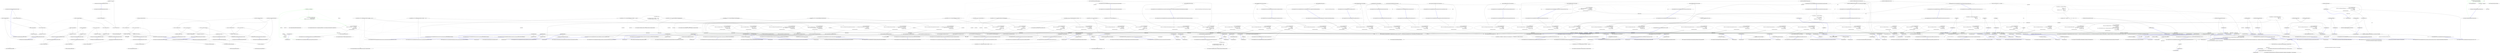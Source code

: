 digraph  {
n0 [cluster="Humanizer.Tests.TimeSpanHumanizeExtensionsTests.TwoWeeks()", label="Entry Humanizer.Tests.TimeSpanHumanizeExtensionsTests.TwoWeeks()", span="8-8"];
n1 [cluster="Humanizer.Tests.TimeSpanHumanizeExtensionsTests.TwoWeeks()", label="var twoWeeks = TimeSpan.FromDays(14)", span="10-10"];
n2 [cluster="Humanizer.Tests.TimeSpanHumanizeExtensionsTests.TwoWeeks()", label="var actual = twoWeeks.Humanize()", span="11-11"];
n5 [cluster="System.TimeSpan.FromDays(double)", label="Entry System.TimeSpan.FromDays(double)", span="0-0"];
n3 [cluster="Humanizer.Tests.TimeSpanHumanizeExtensionsTests.TwoWeeks()", label="Assert.Equal(''2 weeks'', actual)", span="12-12"];
n6 [cluster="System.TimeSpan.Humanize()", label="Entry System.TimeSpan.Humanize()", span="22-22"];
n4 [cluster="Humanizer.Tests.TimeSpanHumanizeExtensionsTests.TwoWeeks()", label="Exit Humanizer.Tests.TimeSpanHumanizeExtensionsTests.TwoWeeks()", span="8-8"];
n7 [cluster="Unk.Equal", label="Entry Unk.Equal", span=""];
n8 [cluster="Humanizer.Tests.TimeSpanHumanizeExtensionsTests.OneWeek()", label="Entry Humanizer.Tests.TimeSpanHumanizeExtensionsTests.OneWeek()", span="16-16"];
n9 [cluster="Humanizer.Tests.TimeSpanHumanizeExtensionsTests.OneWeek()", label="var oneWeek = TimeSpan.FromDays(7)", span="18-18"];
n10 [cluster="Humanizer.Tests.TimeSpanHumanizeExtensionsTests.OneWeek()", label="var actual = oneWeek.Humanize()", span="19-19"];
n11 [cluster="Humanizer.Tests.TimeSpanHumanizeExtensionsTests.OneWeek()", label="Assert.Equal(''1 week'', actual)", span="20-20"];
n12 [cluster="Humanizer.Tests.TimeSpanHumanizeExtensionsTests.OneWeek()", label="Exit Humanizer.Tests.TimeSpanHumanizeExtensionsTests.OneWeek()", span="16-16"];
n13 [cluster="Humanizer.Tests.TimeSpanHumanizeExtensionsTests.SixDays()", label="Entry Humanizer.Tests.TimeSpanHumanizeExtensionsTests.SixDays()", span="24-24"];
n14 [cluster="Humanizer.Tests.TimeSpanHumanizeExtensionsTests.SixDays()", label="var sixDays = TimeSpan.FromDays(6)", span="26-26"];
n15 [cluster="Humanizer.Tests.TimeSpanHumanizeExtensionsTests.SixDays()", label="var actual = sixDays.Humanize()", span="27-27"];
n16 [cluster="Humanizer.Tests.TimeSpanHumanizeExtensionsTests.SixDays()", label="Assert.Equal(''6 days'', actual)", span="28-28"];
n17 [cluster="Humanizer.Tests.TimeSpanHumanizeExtensionsTests.SixDays()", label="Exit Humanizer.Tests.TimeSpanHumanizeExtensionsTests.SixDays()", span="24-24"];
n18 [cluster="Humanizer.Tests.TimeSpanHumanizeExtensionsTests.TwoDays()", label="Entry Humanizer.Tests.TimeSpanHumanizeExtensionsTests.TwoDays()", span="32-32"];
n19 [cluster="Humanizer.Tests.TimeSpanHumanizeExtensionsTests.TwoDays()", label="var twoDays = TimeSpan.FromDays(2)", span="34-34"];
n20 [cluster="Humanizer.Tests.TimeSpanHumanizeExtensionsTests.TwoDays()", label="var actual = twoDays.Humanize()", span="35-35"];
n21 [cluster="Humanizer.Tests.TimeSpanHumanizeExtensionsTests.TwoDays()", label="Assert.Equal(''2 days'', actual)", span="36-36"];
n22 [cluster="Humanizer.Tests.TimeSpanHumanizeExtensionsTests.TwoDays()", label="Exit Humanizer.Tests.TimeSpanHumanizeExtensionsTests.TwoDays()", span="32-32"];
n23 [cluster="Humanizer.Tests.TimeSpanHumanizeExtensionsTests.OneDay()", label="Entry Humanizer.Tests.TimeSpanHumanizeExtensionsTests.OneDay()", span="40-40"];
n24 [cluster="Humanizer.Tests.TimeSpanHumanizeExtensionsTests.OneDay()", label="var oneDay = TimeSpan.FromDays(1)", span="42-42"];
n25 [cluster="Humanizer.Tests.TimeSpanHumanizeExtensionsTests.OneDay()", label="var actual = oneDay.Humanize()", span="43-43"];
n26 [cluster="Humanizer.Tests.TimeSpanHumanizeExtensionsTests.OneDay()", label="Assert.Equal(''1 day'', actual)", span="44-44"];
n27 [cluster="Humanizer.Tests.TimeSpanHumanizeExtensionsTests.OneDay()", label="Exit Humanizer.Tests.TimeSpanHumanizeExtensionsTests.OneDay()", span="40-40"];
n28 [cluster="Humanizer.Tests.TimeSpanHumanizeExtensionsTests.TwoHours()", label="Entry Humanizer.Tests.TimeSpanHumanizeExtensionsTests.TwoHours()", span="48-48"];
n29 [cluster="Humanizer.Tests.TimeSpanHumanizeExtensionsTests.TwoHours()", label="var twoHours = TimeSpan.FromHours(2)", span="50-50"];
n30 [cluster="Humanizer.Tests.TimeSpanHumanizeExtensionsTests.TwoHours()", label="var actual = twoHours.Humanize()", span="51-51"];
n33 [cluster="System.TimeSpan.FromHours(double)", label="Entry System.TimeSpan.FromHours(double)", span="0-0"];
n31 [cluster="Humanizer.Tests.TimeSpanHumanizeExtensionsTests.TwoHours()", label="Assert.Equal(''2 hours'', actual)", span="52-52"];
n32 [cluster="Humanizer.Tests.TimeSpanHumanizeExtensionsTests.TwoHours()", label="Exit Humanizer.Tests.TimeSpanHumanizeExtensionsTests.TwoHours()", span="48-48"];
n34 [cluster="Humanizer.Tests.TimeSpanHumanizeExtensionsTests.OneHour()", label="Entry Humanizer.Tests.TimeSpanHumanizeExtensionsTests.OneHour()", span="56-56"];
n35 [cluster="Humanizer.Tests.TimeSpanHumanizeExtensionsTests.OneHour()", label="var oneHour = TimeSpan.FromHours(1)", span="58-58"];
n36 [cluster="Humanizer.Tests.TimeSpanHumanizeExtensionsTests.OneHour()", label="var actual = oneHour.Humanize()", span="59-59"];
n37 [cluster="Humanizer.Tests.TimeSpanHumanizeExtensionsTests.OneHour()", label="Assert.Equal(''1 hour'', actual)", span="60-60"];
n38 [cluster="Humanizer.Tests.TimeSpanHumanizeExtensionsTests.OneHour()", label="Exit Humanizer.Tests.TimeSpanHumanizeExtensionsTests.OneHour()", span="56-56"];
n39 [cluster="Humanizer.Tests.TimeSpanHumanizeExtensionsTests.TwoMinutes()", label="Entry Humanizer.Tests.TimeSpanHumanizeExtensionsTests.TwoMinutes()", span="64-64"];
n40 [cluster="Humanizer.Tests.TimeSpanHumanizeExtensionsTests.TwoMinutes()", label="var twoMinutes = TimeSpan.FromMinutes(2)", span="66-66"];
n41 [cluster="Humanizer.Tests.TimeSpanHumanizeExtensionsTests.TwoMinutes()", label="var actual = twoMinutes.Humanize()", span="67-67"];
n44 [cluster="System.TimeSpan.FromMinutes(double)", label="Entry System.TimeSpan.FromMinutes(double)", span="0-0"];
n42 [cluster="Humanizer.Tests.TimeSpanHumanizeExtensionsTests.TwoMinutes()", label="Assert.Equal(''2 minutes'', actual)", span="68-68"];
n43 [cluster="Humanizer.Tests.TimeSpanHumanizeExtensionsTests.TwoMinutes()", label="Exit Humanizer.Tests.TimeSpanHumanizeExtensionsTests.TwoMinutes()", span="64-64"];
n45 [cluster="Humanizer.Tests.TimeSpanHumanizeExtensionsTests.OneMinute()", label="Entry Humanizer.Tests.TimeSpanHumanizeExtensionsTests.OneMinute()", span="72-72"];
n46 [cluster="Humanizer.Tests.TimeSpanHumanizeExtensionsTests.OneMinute()", label="var oneMinute = TimeSpan.FromMinutes(1)", span="74-74"];
n47 [cluster="Humanizer.Tests.TimeSpanHumanizeExtensionsTests.OneMinute()", label="var actual = oneMinute.Humanize()", span="75-75"];
n48 [cluster="Humanizer.Tests.TimeSpanHumanizeExtensionsTests.OneMinute()", label="Assert.Equal(''1 minute'', actual)", span="76-76"];
n49 [cluster="Humanizer.Tests.TimeSpanHumanizeExtensionsTests.OneMinute()", label="Exit Humanizer.Tests.TimeSpanHumanizeExtensionsTests.OneMinute()", span="72-72"];
n50 [cluster="Humanizer.Tests.TimeSpanHumanizeExtensionsTests.TwoSeconds()", label="Entry Humanizer.Tests.TimeSpanHumanizeExtensionsTests.TwoSeconds()", span="80-80"];
n51 [cluster="Humanizer.Tests.TimeSpanHumanizeExtensionsTests.TwoSeconds()", label="var twoSeconds = TimeSpan.FromSeconds(2)", span="82-82"];
n52 [cluster="Humanizer.Tests.TimeSpanHumanizeExtensionsTests.TwoSeconds()", label="var actual = twoSeconds.Humanize()", span="83-83"];
n55 [cluster="System.TimeSpan.FromSeconds(double)", label="Entry System.TimeSpan.FromSeconds(double)", span="0-0"];
n53 [cluster="Humanizer.Tests.TimeSpanHumanizeExtensionsTests.TwoSeconds()", label="Assert.Equal(''2 seconds'', actual)", span="84-84"];
n54 [cluster="Humanizer.Tests.TimeSpanHumanizeExtensionsTests.TwoSeconds()", label="Exit Humanizer.Tests.TimeSpanHumanizeExtensionsTests.TwoSeconds()", span="80-80"];
n56 [cluster="Humanizer.Tests.TimeSpanHumanizeExtensionsTests.OneSecond()", label="Entry Humanizer.Tests.TimeSpanHumanizeExtensionsTests.OneSecond()", span="88-88"];
n57 [cluster="Humanizer.Tests.TimeSpanHumanizeExtensionsTests.OneSecond()", label="var oneSecond = TimeSpan.FromSeconds(1)", span="90-90"];
n58 [cluster="Humanizer.Tests.TimeSpanHumanizeExtensionsTests.OneSecond()", label="var actual = oneSecond.Humanize()", span="91-91"];
n59 [cluster="Humanizer.Tests.TimeSpanHumanizeExtensionsTests.OneSecond()", label="Assert.Equal(''1 second'', actual)", span="92-92"];
n60 [cluster="Humanizer.Tests.TimeSpanHumanizeExtensionsTests.OneSecond()", label="Exit Humanizer.Tests.TimeSpanHumanizeExtensionsTests.OneSecond()", span="88-88"];
n61 [cluster="Humanizer.Tests.TimeSpanHumanizeExtensionsTests.TwoMilliseconds()", label="Entry Humanizer.Tests.TimeSpanHumanizeExtensionsTests.TwoMilliseconds()", span="96-96"];
n62 [cluster="Humanizer.Tests.TimeSpanHumanizeExtensionsTests.TwoMilliseconds()", label="var twoMilliseconds = TimeSpan.FromMilliseconds(2)", span="98-98"];
n63 [cluster="Humanizer.Tests.TimeSpanHumanizeExtensionsTests.TwoMilliseconds()", label="var actual = twoMilliseconds.Humanize()", span="99-99"];
n66 [cluster="System.TimeSpan.FromMilliseconds(double)", label="Entry System.TimeSpan.FromMilliseconds(double)", span="0-0"];
n64 [cluster="Humanizer.Tests.TimeSpanHumanizeExtensionsTests.TwoMilliseconds()", label="Assert.Equal(''2 milliseconds'', actual)", span="100-100"];
n65 [cluster="Humanizer.Tests.TimeSpanHumanizeExtensionsTests.TwoMilliseconds()", label="Exit Humanizer.Tests.TimeSpanHumanizeExtensionsTests.TwoMilliseconds()", span="96-96"];
n67 [cluster="Humanizer.Tests.TimeSpanHumanizeExtensionsTests.OneMillisecond()", label="Entry Humanizer.Tests.TimeSpanHumanizeExtensionsTests.OneMillisecond()", span="104-104"];
n68 [cluster="Humanizer.Tests.TimeSpanHumanizeExtensionsTests.OneMillisecond()", label="var oneMillisecond = TimeSpan.FromMilliseconds(1)", span="106-106"];
n69 [cluster="Humanizer.Tests.TimeSpanHumanizeExtensionsTests.OneMillisecond()", label="var actual = oneMillisecond.Humanize()", span="107-107"];
n70 [cluster="Humanizer.Tests.TimeSpanHumanizeExtensionsTests.OneMillisecond()", label="Assert.Equal(''1 millisecond'', actual)", span="108-108"];
n71 [cluster="Humanizer.Tests.TimeSpanHumanizeExtensionsTests.OneMillisecond()", label="Exit Humanizer.Tests.TimeSpanHumanizeExtensionsTests.OneMillisecond()", span="104-104"];
n72 [cluster="Humanizer.Tests.TimeSpanHumanizeExtensionsTests.NoTime()", label="Entry Humanizer.Tests.TimeSpanHumanizeExtensionsTests.NoTime()", span="112-112"];
n73 [cluster="Humanizer.Tests.TimeSpanHumanizeExtensionsTests.NoTime()", label="var noTime = TimeSpan.Zero", span="114-114"];
n74 [cluster="Humanizer.Tests.TimeSpanHumanizeExtensionsTests.NoTime()", label="var actual = noTime.Humanize()", span="115-115"];
n75 [cluster="Humanizer.Tests.TimeSpanHumanizeExtensionsTests.NoTime()", label="Assert.Equal(''no time'', actual)", span="116-116"];
n76 [cluster="Humanizer.Tests.TimeSpanHumanizeExtensionsTests.NoTime()", label="Exit Humanizer.Tests.TimeSpanHumanizeExtensionsTests.NoTime()", span="112-112"];
d1 [cluster="CommandLine.Tests.Unit.Core.InstanceBuilderTests.Explicit_help_request_generates_help_requested_error()", color=green, community=0, label="0: var fakeOptions = new FakeOptions()", span="21-21"];
d0 [cluster="CommandLine.Tests.Unit.Core.InstanceBuilderTests.Explicit_help_request_generates_help_requested_error()", label="Entry CommandLine.Tests.Unit.Core.InstanceBuilderTests.Explicit_help_request_generates_help_requested_error()", span="18-18"];
d2 [cluster="CommandLine.Tests.Unit.Core.InstanceBuilderTests.Explicit_help_request_generates_help_requested_error()", color=green, community=0, label="0: var expectedResult = ParserResult.Create(\r\n                ParserResultType.Options,\r\n                fakeOptions, new Error[] { new HelpRequestedError() })", span="22-24"];
d6 [cluster="CommandLine.Tests.Fakes.FakeOptions.FakeOptions()", label="Entry CommandLine.Tests.Fakes.FakeOptions.FakeOptions()", span="6-6"];
d3 [cluster="CommandLine.Tests.Unit.Core.InstanceBuilderTests.Explicit_help_request_generates_help_requested_error()", label="var result = InstanceBuilder.Build(\r\n                Maybe.Just<Func<FakeOptions>>(() => fakeOptions),\r\n                new[] { ''--help'' },\r\n                StringComparer.Ordinal,\r\n                CultureInfo.InvariantCulture)", span="27-31"];
d14 [cluster="lambda expression", label=fakeOptions, span="28-28"];
d7 [cluster="CommandLine.HelpRequestedError.HelpRequestedError()", label="Entry CommandLine.HelpRequestedError.HelpRequestedError()", span="353-353"];
d8 [cluster="CommandLine.ParserResult.Create<T>(CommandLine.ParserResultType, T, System.Collections.Generic.IEnumerable<CommandLine.Error>)", label="Entry CommandLine.ParserResult.Create<T>(CommandLine.ParserResultType, T, System.Collections.Generic.IEnumerable<CommandLine.Error>)", span="100-100"];
d4 [cluster="CommandLine.Tests.Unit.Core.InstanceBuilderTests.Explicit_help_request_generates_help_requested_error()", label="Assert.True(expectedResult.Equals(result))", span="34-34"];
d5 [cluster="CommandLine.Tests.Unit.Core.InstanceBuilderTests.Explicit_help_request_generates_help_requested_error()", label="Exit CommandLine.Tests.Unit.Core.InstanceBuilderTests.Explicit_help_request_generates_help_requested_error()", span="18-18"];
d22 [cluster="lambda expression", label="new FakeOptions()", span="49-49"];
d46 [cluster="lambda expression", label="new FakeOptions()", span="118-118"];
d240 [cluster="lambda expression", label="new FakeOptions()", span="564-564"];
d249 [cluster="lambda expression", label="new FakeOptions()", span="583-583"];
d257 [cluster="lambda expression", label="new FakeOptions()", span="602-602"];
d265 [cluster="lambda expression", label="new FakeOptions()", span="621-621"];
d273 [cluster="lambda expression", label="new FakeOptions()", span="641-641"];
d289 [cluster="lambda expression", label="new FakeOptions()", span="682-682"];
d387 [cluster="lambda expression", label="new FakeOptions()", span="872-872"];
d416 [cluster="CommandLine.Tests.Unit.Core.InstanceBuilderTests.Parse_to_mutable()", label="var expectedResult = new FakeOptions { StringValue=''strval0'', IntSequence=new[] { 9, 7, 8 }, BoolValue = true,  LongValue = 9876543210L }", span="939-939"];
d421 [cluster="lambda expression", label="new FakeOptions()", span="943-943"];
d9 [cluster="CommandLine.Infrastructure.Maybe.Just<T>(T)", label="Entry CommandLine.Infrastructure.Maybe.Just<T>(T)", span="68-68"];
d10 [cluster="CommandLine.Core.InstanceBuilder.Build<T>(CommandLine.Infrastructure.Maybe<System.Func<T>>, System.Collections.Generic.IEnumerable<string>, System.StringComparer, System.Globalization.CultureInfo)", label="Entry CommandLine.Core.InstanceBuilder.Build<T>(CommandLine.Infrastructure.Maybe<System.Func<T>>, System.Collections.Generic.IEnumerable<string>, System.StringComparer, System.Globalization.CultureInfo)", span="13-13"];
d13 [cluster="lambda expression", label="Entry lambda expression", span="28-28"];
d428 [label=fakeOptions, span=""];
d15 [cluster="lambda expression", label="Exit lambda expression", span="28-28"];
d11 [cluster="CommandLine.ParserResult<T>.Equals(CommandLine.ParserResult<T>)", label="Entry CommandLine.ParserResult<T>.Equals(CommandLine.ParserResult<T>)", span="87-87"];
d12 [cluster="Unk.True", label="Entry Unk.True", span=""];
d21 [cluster="lambda expression", label="Entry lambda expression", span="49-49"];
d23 [cluster="lambda expression", label="Exit lambda expression", span="49-49"];
d45 [cluster="lambda expression", label="Entry lambda expression", span="118-118"];
d47 [cluster="lambda expression", label="Exit lambda expression", span="118-118"];
d239 [cluster="lambda expression", label="Entry lambda expression", span="564-564"];
d241 [cluster="lambda expression", label="Exit lambda expression", span="564-564"];
d248 [cluster="lambda expression", label="Entry lambda expression", span="583-583"];
d250 [cluster="lambda expression", label="Exit lambda expression", span="583-583"];
d256 [cluster="lambda expression", label="Entry lambda expression", span="602-602"];
d258 [cluster="lambda expression", label="Exit lambda expression", span="602-602"];
d264 [cluster="lambda expression", label="Entry lambda expression", span="621-621"];
d266 [cluster="lambda expression", label="Exit lambda expression", span="621-621"];
d272 [cluster="lambda expression", label="Entry lambda expression", span="641-641"];
d274 [cluster="lambda expression", label="Exit lambda expression", span="641-641"];
d288 [cluster="lambda expression", label="Entry lambda expression", span="682-682"];
d290 [cluster="lambda expression", label="Exit lambda expression", span="682-682"];
d386 [cluster="lambda expression", label="Entry lambda expression", span="872-872"];
d388 [cluster="lambda expression", label="Exit lambda expression", span="872-872"];
d415 [cluster="CommandLine.Tests.Unit.Core.InstanceBuilderTests.Parse_to_mutable()", label="Entry CommandLine.Tests.Unit.Core.InstanceBuilderTests.Parse_to_mutable()", span="936-936"];
d417 [cluster="CommandLine.Tests.Unit.Core.InstanceBuilderTests.Parse_to_mutable()", label="var result = InstanceBuilder.Build(\r\n                Maybe.Just<Func<FakeOptions>>(() => new FakeOptions()),\r\n                new[] { ''--stringvalue=strval0'', ''-i'', ''9'', ''7'', ''8'', ''-x'', ''9876543210'' },\r\n                StringComparer.Ordinal,\r\n                CultureInfo.InvariantCulture)", span="942-946"];
d418 [cluster="CommandLine.Tests.Unit.Core.InstanceBuilderTests.Parse_to_mutable()", label="expectedResult.ShouldBeEquivalentTo(result.Value)", span="949-949"];
d420 [cluster="lambda expression", label="Entry lambda expression", span="943-943"];
d422 [cluster="lambda expression", label="Exit lambda expression", span="943-943"];
d17 [cluster="CommandLine.Tests.Unit.Core.InstanceBuilderTests.Parse_negative_long_value(string[], long)", label="var result = InstanceBuilder.Build(\r\n                Maybe.Just<Func<FakeOptions>>(() => new FakeOptions()),\r\n                arguments,\r\n                StringComparer.Ordinal,\r\n                CultureInfo.InvariantCulture)", span="48-52"];
d25 [cluster="CommandLine.Tests.Unit.Core.InstanceBuilderTests.Parse_double_value(string[], double)", label="var result = InstanceBuilder.Build(\r\n                Maybe.Just<Func<FakeOptionsWithDouble>>(() => new FakeOptionsWithDouble()),\r\n                arguments,\r\n                StringComparer.Ordinal,\r\n                CultureInfo.InvariantCulture)", span="71-75"];
d33 [cluster="CommandLine.Tests.Unit.Core.InstanceBuilderTests.Parse_int_sequence(string[], int[])", label="var result = InstanceBuilder.Build(\r\n                Maybe.Just<Func<FakeOptionsWithSequence>>(() => new FakeOptionsWithSequence()),\r\n                arguments,\r\n                StringComparer.Ordinal,\r\n                CultureInfo.InvariantCulture)", span="95-99"];
d42 [cluster="CommandLine.Tests.Unit.Core.InstanceBuilderTests.Parse_int_sequence_with_range(string[], int[])", label="var result = InstanceBuilder.Build(\r\n                Maybe.Just<Func<FakeOptions>>(() => new FakeOptions()),\r\n                arguments,\r\n                StringComparer.Ordinal,\r\n                CultureInfo.InvariantCulture)", span="117-121"];
d49 [cluster="CommandLine.Tests.Unit.Core.InstanceBuilderTests.Parse_string_sequence_with_only_min_constraint(string[], string[])", label="var result = InstanceBuilder.Build(\r\n                Maybe.Just<Func<FakeOptionsWithSequenceAndOnlyMinConstraint>>(() => new FakeOptionsWithSequenceAndOnlyMinConstraint()),\r\n                arguments,\r\n                StringComparer.Ordinal,\r\n                CultureInfo.InvariantCulture)", span="140-144"];
d57 [cluster="CommandLine.Tests.Unit.Core.InstanceBuilderTests.Parse_string_sequence_with_only_max_constraint(string[], string[])", label="var result = InstanceBuilder.Build(\r\n                Maybe.Just<Func<FakeOptionsWithSequenceAndOnlyMaxConstraint>>(() => new FakeOptionsWithSequenceAndOnlyMaxConstraint()),\r\n                arguments,\r\n                StringComparer.Ordinal,\r\n                CultureInfo.InvariantCulture)", span="162-166"];
d66 [cluster="CommandLine.Tests.Unit.Core.InstanceBuilderTests.Breaking_min_constraint_in_string_sequence_gererates_MissingValueOptionError()", label="var result = InstanceBuilder.Build(\r\n                Maybe.Just<Func<FakeOptionsWithSequenceAndOnlyMinConstraint>>(() => new FakeOptionsWithSequenceAndOnlyMinConstraint()),\r\n                new[] { ''-s'' },\r\n                StringComparer.Ordinal,\r\n                CultureInfo.InvariantCulture)", span="181-185"];
d76 [cluster="CommandLine.Tests.Unit.Core.InstanceBuilderTests.Breaking_min_constraint_in_string_sequence_as_value_gererates_SequenceOutOfRangeError()", label="var result = InstanceBuilder.Build(\r\n                Maybe.Just<Func<FakeOptionsWithSequenceAndOnlyMinConstraintAsValue>>(() => new FakeOptionsWithSequenceAndOnlyMinConstraintAsValue()),\r\n                new string[] { },\r\n                StringComparer.Ordinal,\r\n                CultureInfo.InvariantCulture)", span="200-204"];
d86 [cluster="CommandLine.Tests.Unit.Core.InstanceBuilderTests.Breaking_max_constraint_in_string_sequence_gererates_SequenceOutOfRangeError()", label="var result = InstanceBuilder.Build(\r\n                Maybe.Just<Func<FakeOptionsWithSequenceAndOnlyMaxConstraint>>(() => new FakeOptionsWithSequenceAndOnlyMaxConstraint()),\r\n                new[] { ''--string-seq=one'', ''two'', ''three'', ''this-is-too-much'' },\r\n                StringComparer.Ordinal,\r\n                CultureInfo.InvariantCulture)", span="219-223"];
d94 [cluster="CommandLine.Tests.Unit.Core.InstanceBuilderTests.Breaking_max_constraint_in_string_sequence_as_value_gererates_SequenceOutOfRangeError()", label="var result = InstanceBuilder.Build(\r\n                Maybe.Just<Func<FakeOptionsWithSequenceAndOnlyMaxConstraintAsValue>>(() => new FakeOptionsWithSequenceAndOnlyMaxConstraintAsValue()),\r\n                new[] { ''one'', ''two'', ''three'', ''this-is-too-much'' },\r\n                StringComparer.Ordinal,\r\n                CultureInfo.InvariantCulture)", span="238-242"];
d102 [cluster="CommandLine.Tests.Unit.Core.InstanceBuilderTests.Parse_enum_value(string[], CommandLine.Tests.Fakes.Colors)", label="var result = InstanceBuilder.Build(\r\n                Maybe.Just<Func<FakeOptionsWithEnum>>(() => new FakeOptionsWithEnum()),\r\n                arguments,\r\n                StringComparer.Ordinal,\r\n                CultureInfo.InvariantCulture)", span="262-266"];
d112 [cluster="CommandLine.Tests.Unit.Core.InstanceBuilderTests.Parse_enum_value_with_wrong_index_generates_BadFormatConversionError()", label="var result = InstanceBuilder.Build(\r\n                Maybe.Just<Func<FakeOptionsWithEnum>>(() => new FakeOptionsWithEnum()),\r\n                new[] { ''--colors'', ''3'' },\r\n                StringComparer.Ordinal,\r\n                CultureInfo.InvariantCulture)", span="281-285"];
d121 [cluster="CommandLine.Tests.Unit.Core.InstanceBuilderTests.Parse_enum_value_with_wrong_item_name_generates_BadFormatConversionError()", label="var result = InstanceBuilder.Build(\r\n                Maybe.Just<Func<FakeOptionsWithEnum>>(() => new FakeOptionsWithEnum()),\r\n                new[] { ''--colors'', ''Yellow'' },\r\n                StringComparer.Ordinal,\r\n                CultureInfo.InvariantCulture)", span="300-304"];
d129 [cluster="CommandLine.Tests.Unit.Core.InstanceBuilderTests.Parse_enum_value_with_wrong_item_name_case_generates_BadFormatConversionError()", label="var result = InstanceBuilder.Build(\r\n                Maybe.Just<Func<FakeOptionsWithEnum>>(() => new FakeOptionsWithEnum()),\r\n                new[] { ''--colors'', ''RED'' },\r\n                StringComparer.Ordinal,\r\n                CultureInfo.InvariantCulture)", span="319-323"];
d137 [cluster="CommandLine.Tests.Unit.Core.InstanceBuilderTests.Parse_values_partitioned_between_sequence_and_scalar()", label="var result = InstanceBuilder.Build(\r\n                Maybe.Just<Func<FakeOptionsWithValues>>(() => new FakeOptionsWithValues()),\r\n                new[] { ''10'', ''a'', ''b'', ''c'', ''20'' },\r\n                StringComparer.Ordinal,\r\n                CultureInfo.InvariantCulture)", span="344-348"];
d145 [cluster="CommandLine.Tests.Unit.Core.InstanceBuilderTests.Parse_sequence_value_without_range_constraints(string[], long[])", label="var result = InstanceBuilder.Build(\r\n                Maybe.Just<Func<FakeOptionsWithSequenceWithoutRange>>(() => new FakeOptionsWithSequenceWithoutRange()),\r\n                arguments,\r\n                StringComparer.Ordinal,\r\n                CultureInfo.InvariantCulture)", span="367-371"];
d153 [cluster="CommandLine.Tests.Unit.Core.InstanceBuilderTests.Parse_long_sequence_with_separator(string[], long[])", label="var result = InstanceBuilder.Build(\r\n                Maybe.Just<Func<FakeOptionsWithSequenceAndSeparator>>(() => new FakeOptionsWithSequenceAndSeparator()),\r\n                arguments,\r\n                StringComparer.Ordinal,\r\n                CultureInfo.InvariantCulture)", span="389-393"];
d161 [cluster="CommandLine.Tests.Unit.Core.InstanceBuilderTests.Parse_string_sequence_with_separator(string[], string[])", label="var result = InstanceBuilder.Build(\r\n                Maybe.Just<Func<FakeOptionsWithSequenceAndSeparator>>(() => new FakeOptionsWithSequenceAndSeparator()),\r\n                arguments,\r\n                StringComparer.Ordinal,\r\n                CultureInfo.InvariantCulture)", span="411-415"];
d170 [cluster="CommandLine.Tests.Unit.Core.InstanceBuilderTests.Double_dash_force_subsequent_arguments_as_values()", label="var result = InstanceBuilder.Build(\r\n                Maybe.Just<Func<FakeOptionsWithValues>>(() => new FakeOptionsWithValues()),\r\n                (a, optionSpecs) =>\r\n                    Tokenizer.PreprocessDashDash(a,\r\n                        args => Tokenizer.Tokenize(args, name => NameLookup.Contains(name, optionSpecs, StringComparer.Ordinal))),\r\n                arguments,\r\n                StringComparer.Ordinal,\r\n                CultureInfo.InvariantCulture)", span="440-447"];
d191 [cluster="CommandLine.Tests.Unit.Core.InstanceBuilderTests.Parse_option_from_different_sets_gererates_MutuallyExclusiveSetError()", label="var result = InstanceBuilder.Build(\r\n                Maybe.Just<Func<FakeOptionsWithSets>>(() => new FakeOptionsWithSets()),\r\n                new[] { ''--weburl'', ''http://mywebsite.org/'', ''--ftpurl'', ''fpt://ftpsite.org/'' },\r\n                StringComparer.Ordinal,\r\n                CultureInfo.InvariantCulture)", span="466-470"];
d201 [cluster="CommandLine.Tests.Unit.Core.InstanceBuilderTests.Two_required_options_at_the_same_set_and_one_is_true()", label="var result = InstanceBuilder.Build(\r\n                Maybe.Just<Func<FakeOptionWithRequiredAndSet>>(() => new FakeOptionWithRequiredAndSet()),\r\n                new[] { ''--ftpurl'', ''str1''},\r\n                StringComparer.Ordinal,\r\n                CultureInfo.InvariantCulture)", span="486-490"];
d210 [cluster="CommandLine.Tests.Unit.Core.InstanceBuilderTests.Two_required_options_at_the_same_set_and_both_are_true()", label="var result = InstanceBuilder.Build(\r\n                Maybe.Just<Func<FakeOptionWithRequiredAndSet>>(() => new FakeOptionWithRequiredAndSet()),\r\n                new[] { ''--ftpurl'', ''str1'', ''--weburl'', ''str2'' },\r\n                StringComparer.Ordinal,\r\n                CultureInfo.InvariantCulture)", span="506-510"];
d218 [cluster="CommandLine.Tests.Unit.Core.InstanceBuilderTests.Two_required_options_at_the_same_set_and_none_are_true()", label="var result = InstanceBuilder.Build(\r\n                Maybe.Just<Func<FakeOptionWithRequiredAndSet>>(() => new FakeOptionWithRequiredAndSet()),\r\n                new[] {''''},\r\n                StringComparer.Ordinal,\r\n                CultureInfo.InvariantCulture)", span="526-530"];
d227 [cluster="CommandLine.Tests.Unit.Core.InstanceBuilderTests.Omitting_required_option_gererates_MissingRequiredOptionError()", label="var result = InstanceBuilder.Build(\r\n                Maybe.Just<Func<FakeOptionWithRequired>>(() => new FakeOptionWithRequired()),\r\n                new string[] { },\r\n                StringComparer.Ordinal,\r\n                CultureInfo.InvariantCulture)", span="544-548"];
d236 [cluster="CommandLine.Tests.Unit.Core.InstanceBuilderTests.Wrong_range_in_sequence_gererates_SequenceOutOfRangeError()", label="var result = InstanceBuilder.Build(\r\n                Maybe.Just<Func<FakeOptions>>(() => new FakeOptions()),\r\n                new [] { ''-i'', ''10'' },\r\n                StringComparer.Ordinal,\r\n                CultureInfo.InvariantCulture)", span="563-567"];
d244 [cluster="CommandLine.Tests.Unit.Core.InstanceBuilderTests.Parse_unknown_long_option_gererates_UnknownOptionError()", label="var result = InstanceBuilder.Build(\r\n                Maybe.Just<Func<FakeOptions>>(() => new FakeOptions()),\r\n                new[] { ''--stringvalue'', ''abc'', ''--xyz'' },\r\n                StringComparer.Ordinal,\r\n                CultureInfo.InvariantCulture)", span="582-586"];
d253 [cluster="CommandLine.Tests.Unit.Core.InstanceBuilderTests.Parse_unknown_short_option_gererates_UnknownOptionError()", label="var result = InstanceBuilder.Build(\r\n                Maybe.Just<Func<FakeOptions>>(() => new FakeOptions()),\r\n                new[] { ''-z'', ''-x'' },\r\n                StringComparer.Ordinal,\r\n                CultureInfo.InvariantCulture)", span="601-605"];
d261 [cluster="CommandLine.Tests.Unit.Core.InstanceBuilderTests.Parse_unknown_short_option_in_option_group_gererates_UnknownOptionError()", label="var result = InstanceBuilder.Build(\r\n                Maybe.Just<Func<FakeOptions>>(() => new FakeOptions()),\r\n                new[] { ''-zx'' },\r\n                StringComparer.Ordinal,\r\n                CultureInfo.InvariantCulture)", span="620-624"];
d268 [cluster="CommandLine.Tests.Unit.Core.InstanceBuilderTests.Omitting_names_assumes_identifier_as_long_name(string[], string)", label="var result = InstanceBuilder.Build(\r\n                Maybe.Just<Func<FakeOptions>>(() => new FakeOptions()),\r\n                arguments,\r\n                StringComparer.Ordinal,\r\n                CultureInfo.InvariantCulture)", span="640-644"];
d277 [cluster="CommandLine.Tests.Unit.Core.InstanceBuilderTests.Breaking_required_constraint_in_string_scalar_as_value_generates_MissingRequiredOptionError()", label="var result = InstanceBuilder.Build(\r\n                Maybe.Just<Func<FakeOptionsWithRequiredValue>>(() => new FakeOptionsWithRequiredValue()),\r\n                new string[] { },\r\n                StringComparer.Ordinal,\r\n                CultureInfo.InvariantCulture)", span="659-663"];
d285 [cluster="CommandLine.Tests.Unit.Core.InstanceBuilderTests.Parse_utf8_string_correctly(string[], string)", label="var result = InstanceBuilder.Build(\r\n                Maybe.Just<Func<FakeOptions>>(() => new FakeOptions()),\r\n                arguments,\r\n                StringComparer.Ordinal,\r\n                CultureInfo.InvariantCulture)", span="681-685"];
d293 [cluster="CommandLine.Tests.Unit.Core.InstanceBuilderTests.Breaking_equal_min_max_constraint_in_string_sequence_as_value_gererates_SequenceOutOfRangeError()", label="var result = InstanceBuilder.Build(\r\n                Maybe.Just<Func<FakeOptionsWithSequenceMinMaxEqual>>(() => new FakeOptionsWithSequenceMinMaxEqual()),\r\n                new[] { ''one'', ''two'', ''this-is-too-much'' },\r\n                StringComparer.Ordinal,\r\n                CultureInfo.InvariantCulture)", span="700-704"];
d301 [cluster="CommandLine.Tests.Unit.Core.InstanceBuilderTests.Parse_nullable_int(string[], int?)", label="var result = InstanceBuilder.Build(\r\n                Maybe.Just<Func<FakeOptionsWithNullables>>(() => new FakeOptionsWithNullables()),\r\n                arguments,\r\n                StringComparer.Ordinal,\r\n                CultureInfo.InvariantCulture)", span="722-726"];
d309 [cluster="CommandLine.Tests.Unit.Core.InstanceBuilderTests.Parse_nullable_long(string[], long?)", label="var result = InstanceBuilder.Build(\r\n                Maybe.Just<Func<FakeOptionsWithNullables>>(() => new FakeOptionsWithNullables()),\r\n                arguments,\r\n                StringComparer.Ordinal,\r\n                CultureInfo.InvariantCulture)", span="744-748"];
d316 [cluster="CommandLine.Tests.Unit.Core.InstanceBuilderTests.Parse_fsharp_option_string(string[], string, bool)", label="var result = InstanceBuilder.Build(\r\n                Maybe.Just<Func<FakeOptionsWithFSharpOption>>(() => new FakeOptionsWithFSharpOption()),\r\n                arguments,\r\n                StringComparer.Ordinal,\r\n                CultureInfo.InvariantCulture)", span="764-768"];
d327 [cluster="CommandLine.Tests.Unit.Core.InstanceBuilderTests.Parse_fsharp_option_int(string[], int, bool)", label="var result = InstanceBuilder.Build(\r\n                Maybe.Just<Func<FakeOptionsWithFSharpOption>>(() => new FakeOptionsWithFSharpOption()),\r\n                arguments,\r\n                StringComparer.Ordinal,\r\n                CultureInfo.InvariantCulture)", span="788-792"];
d341 [cluster="lambda expression", label="InstanceBuilder.Build(\r\n                Maybe.Just<Func<FakeOptionsWithMinZero>>(() => new FakeOptionsWithMinZero()),\r\n                new string[] {},\r\n                StringComparer.Ordinal,\r\n                CultureInfo.InvariantCulture)", span="809-813"];
d352 [cluster="lambda expression", label="InstanceBuilder.Build(\r\n                Maybe.Just<Func<FakeOptionsWithMaxZero>>(() => new FakeOptionsWithMaxZero()),\r\n                new string[] { },\r\n                StringComparer.Ordinal,\r\n                CultureInfo.InvariantCulture)", span="823-827"];
d363 [cluster="lambda expression", label="InstanceBuilder.Build(\r\n                Maybe.Just<Func<FakeOptionsWithMinMaxZero>>(() => new FakeOptionsWithMinMaxZero()),\r\n                new string[] { },\r\n                StringComparer.Ordinal,\r\n                CultureInfo.InvariantCulture)", span="837-841"];
d370 [cluster="CommandLine.Tests.Unit.Core.InstanceBuilderTests.Empty_set_options_allowed_with_mutually_exclusive_sets(string[], int)", label="var result = InstanceBuilder.Build(\r\n                Maybe.Just<Func<FakeOptionsWithNamedAndEmptySets>>(() => new FakeOptionsWithNamedAndEmptySets()),\r\n                arguments,\r\n                StringComparer.Ordinal,\r\n                CultureInfo.InvariantCulture)", span="856-860"];
d383 [cluster="CommandLine.Tests.Unit.Core.InstanceBuilderTests.Specifying_options_two_or_more_times_generates_RepeatedOptionError(string[], int)", label="var result = InstanceBuilder.Build(\r\n                Maybe.Just<Func<FakeOptions>>(() => new FakeOptions()),\r\n                arguments,\r\n                StringComparer.Ordinal,\r\n                CultureInfo.InvariantCulture)", span="871-875"];
d393 [cluster="CommandLine.Tests.Unit.Core.InstanceBuilderTests.Can_define_options_on_interface_properties(string[], string)", label="var result = InstanceBuilder.Build(\r\n                Maybe.Just<Func<FakeInterfaceOptions>>(() => new FakeInterfaceOptions()),\r\n                arguments,\r\n                StringComparer.Ordinal,\r\n                CultureInfo.InvariantCulture)", span="887-891"];
d401 [cluster="CommandLine.Tests.Unit.Core.InstanceBuilderTests.Parse_string_scalar_with_required_constraint_as_value(string[], CommandLine.Tests.Fakes.FakeOptionsWithRequiredValue)", label="var result = InstanceBuilder.Build(\r\n                Maybe.Just<Func<FakeOptionsWithRequiredValue>>(() => new FakeOptionsWithRequiredValue()),\r\n                arguments,\r\n                StringComparer.Ordinal,\r\n                CultureInfo.InvariantCulture)", span="904-908"];
d408 [cluster="CommandLine.Tests.Unit.Core.InstanceBuilderTests.Parse_string_scalar_and_sequence_adjacent(string[], CommandLine.Tests.Fakes.FakeOptionsWithScalarValueAndSequenceStringAdjacent)", label="var result = InstanceBuilder.Build(\r\n                Maybe.Just<Func<FakeOptionsWithScalarValueAndSequenceStringAdjacent>>(() => new FakeOptionsWithScalarValueAndSequenceStringAdjacent()),\r\n                arguments,\r\n                StringComparer.Ordinal,\r\n                CultureInfo.InvariantCulture)", span="923-927"];
d424 [cluster="CommandLine.Tests.Unit.Core.InstanceBuilderTests.Parse_to_immutable_instance(string[], CommandLine.Tests.Fakes.FakeImmutableOptions)", label="var result = InstanceBuilder.Build(\r\n                Maybe.Nothing<Func<FakeImmutableOptions>>(),\r\n                arguments,\r\n                StringComparer.Ordinal,\r\n                CultureInfo.InvariantCulture)", span="961-965"];
d34 [cluster="CommandLine.Tests.Unit.Core.InstanceBuilderTests.Parse_int_sequence(string[], int[])", label="Assert.True(expected.SequenceEqual(result.Value.IntSequence))", span="102-102"];
d43 [cluster="CommandLine.Tests.Unit.Core.InstanceBuilderTests.Parse_int_sequence_with_range(string[], int[])", label="Assert.True(expected.SequenceEqual(result.Value.IntSequence))", span="124-124"];
d50 [cluster="CommandLine.Tests.Unit.Core.InstanceBuilderTests.Parse_string_sequence_with_only_min_constraint(string[], string[])", label="Assert.True(expected.SequenceEqual(result.Value.StringSequence))", span="147-147"];
d58 [cluster="CommandLine.Tests.Unit.Core.InstanceBuilderTests.Parse_string_sequence_with_only_max_constraint(string[], string[])", label="Assert.True(expected.SequenceEqual(result.Value.StringSequence))", span="169-169"];
d67 [cluster="CommandLine.Tests.Unit.Core.InstanceBuilderTests.Breaking_min_constraint_in_string_sequence_gererates_MissingValueOptionError()", label="Assert.True(expectedResult.SequenceEqual(result.Errors))", span="188-188"];
d77 [cluster="CommandLine.Tests.Unit.Core.InstanceBuilderTests.Breaking_min_constraint_in_string_sequence_as_value_gererates_SequenceOutOfRangeError()", label="Assert.True(expectedResult.SequenceEqual(result.Errors))", span="207-207"];
d87 [cluster="CommandLine.Tests.Unit.Core.InstanceBuilderTests.Breaking_max_constraint_in_string_sequence_gererates_SequenceOutOfRangeError()", label="Assert.True(expectedResult.SequenceEqual(result.Errors))", span="226-226"];
d95 [cluster="CommandLine.Tests.Unit.Core.InstanceBuilderTests.Breaking_max_constraint_in_string_sequence_as_value_gererates_SequenceOutOfRangeError()", label="Assert.True(expectedResult.SequenceEqual(result.Errors))", span="245-245"];
d113 [cluster="CommandLine.Tests.Unit.Core.InstanceBuilderTests.Parse_enum_value_with_wrong_index_generates_BadFormatConversionError()", label="Assert.True(expectedResult.SequenceEqual(result.Errors))", span="288-288"];
d122 [cluster="CommandLine.Tests.Unit.Core.InstanceBuilderTests.Parse_enum_value_with_wrong_item_name_generates_BadFormatConversionError()", label="Assert.True(expectedResult.SequenceEqual(result.Errors))", span="307-307"];
d130 [cluster="CommandLine.Tests.Unit.Core.InstanceBuilderTests.Parse_enum_value_with_wrong_item_name_case_generates_BadFormatConversionError()", label="Assert.True(expectedResult.SequenceEqual(result.Errors))", span="326-326"];
d192 [cluster="CommandLine.Tests.Unit.Core.InstanceBuilderTests.Parse_option_from_different_sets_gererates_MutuallyExclusiveSetError()", label="Assert.True(expectedResult.SequenceEqual(result.Errors))", span="473-473"];
d219 [cluster="CommandLine.Tests.Unit.Core.InstanceBuilderTests.Two_required_options_at_the_same_set_and_none_are_true()", label="Assert.True(expectedResult.SequenceEqual(result.Errors))", span="533-533"];
d228 [cluster="CommandLine.Tests.Unit.Core.InstanceBuilderTests.Omitting_required_option_gererates_MissingRequiredOptionError()", label="Assert.True(expectedResult.SequenceEqual(result.Errors))", span="551-551"];
d237 [cluster="CommandLine.Tests.Unit.Core.InstanceBuilderTests.Wrong_range_in_sequence_gererates_SequenceOutOfRangeError()", label="Assert.True(expectedResult.SequenceEqual(result.Errors))", span="570-570"];
d245 [cluster="CommandLine.Tests.Unit.Core.InstanceBuilderTests.Parse_unknown_long_option_gererates_UnknownOptionError()", label="Assert.True(expectedResult.SequenceEqual(result.Errors))", span="589-589"];
d254 [cluster="CommandLine.Tests.Unit.Core.InstanceBuilderTests.Parse_unknown_short_option_gererates_UnknownOptionError()", label="Assert.True(expectedResult.SequenceEqual(result.Errors))", span="608-608"];
d262 [cluster="CommandLine.Tests.Unit.Core.InstanceBuilderTests.Parse_unknown_short_option_in_option_group_gererates_UnknownOptionError()", label="Assert.True(expectedResult.SequenceEqual(result.Errors))", span="627-627"];
d269 [cluster="CommandLine.Tests.Unit.Core.InstanceBuilderTests.Omitting_names_assumes_identifier_as_long_name(string[], string)", label="Assert.True(expected.Equals(result.Value.StringValue))", span="647-647"];
d278 [cluster="CommandLine.Tests.Unit.Core.InstanceBuilderTests.Breaking_required_constraint_in_string_scalar_as_value_generates_MissingRequiredOptionError()", label="Assert.True(expectedResult.SequenceEqual(result.Errors))", span="666-666"];
d294 [cluster="CommandLine.Tests.Unit.Core.InstanceBuilderTests.Breaking_equal_min_max_constraint_in_string_sequence_as_value_gererates_SequenceOutOfRangeError()", label="Assert.True(expectedResult.SequenceEqual(result.Errors))", span="707-707"];
d419 [cluster="CommandLine.Tests.Unit.Core.InstanceBuilderTests.Parse_to_mutable()", label="Exit CommandLine.Tests.Unit.Core.InstanceBuilderTests.Parse_to_mutable()", span="936-936"];
d105 [cluster="Unk.ShouldBeEquivalentTo", label="Entry Unk.ShouldBeEquivalentTo", span=""];
d16 [cluster="CommandLine.Tests.Unit.Core.InstanceBuilderTests.Parse_negative_long_value(string[], long)", label="Entry CommandLine.Tests.Unit.Core.InstanceBuilderTests.Parse_negative_long_value(string[], long)", span="43-43"];
d18 [cluster="CommandLine.Tests.Unit.Core.InstanceBuilderTests.Parse_negative_long_value(string[], long)", label="Assert.Equal(expected, result.Value.LongValue)", span="55-55"];
d24 [cluster="CommandLine.Tests.Unit.Core.InstanceBuilderTests.Parse_double_value(string[], double)", label="Entry CommandLine.Tests.Unit.Core.InstanceBuilderTests.Parse_double_value(string[], double)", span="66-66"];
d26 [cluster="CommandLine.Tests.Unit.Core.InstanceBuilderTests.Parse_double_value(string[], double)", label="Assert.Equal(expected, result.Value.DoubleValue)", span="78-78"];
d28 [cluster="lambda expression", label="Entry lambda expression", span="72-72"];
d32 [cluster="CommandLine.Tests.Unit.Core.InstanceBuilderTests.Parse_int_sequence(string[], int[])", label="Entry CommandLine.Tests.Unit.Core.InstanceBuilderTests.Parse_int_sequence(string[], int[])", span="90-90"];
d37 [cluster="lambda expression", label="Entry lambda expression", span="96-96"];
d41 [cluster="CommandLine.Tests.Unit.Core.InstanceBuilderTests.Parse_int_sequence_with_range(string[], int[])", label="Entry CommandLine.Tests.Unit.Core.InstanceBuilderTests.Parse_int_sequence_with_range(string[], int[])", span="112-112"];
d48 [cluster="CommandLine.Tests.Unit.Core.InstanceBuilderTests.Parse_string_sequence_with_only_min_constraint(string[], string[])", label="Entry CommandLine.Tests.Unit.Core.InstanceBuilderTests.Parse_string_sequence_with_only_min_constraint(string[], string[])", span="135-135"];
d52 [cluster="lambda expression", label="Entry lambda expression", span="141-141"];
d56 [cluster="CommandLine.Tests.Unit.Core.InstanceBuilderTests.Parse_string_sequence_with_only_max_constraint(string[], string[])", label="Entry CommandLine.Tests.Unit.Core.InstanceBuilderTests.Parse_string_sequence_with_only_max_constraint(string[], string[])", span="157-157"];
d60 [cluster="lambda expression", label="Entry lambda expression", span="163-163"];
d65 [cluster="CommandLine.Tests.Unit.Core.InstanceBuilderTests.Breaking_min_constraint_in_string_sequence_gererates_MissingValueOptionError()", label="var expectedResult = new[] { new MissingValueOptionError(new NameInfo(''s'', ''string-seq'')) }", span="178-178"];
d71 [cluster="lambda expression", label="Entry lambda expression", span="182-182"];
d75 [cluster="CommandLine.Tests.Unit.Core.InstanceBuilderTests.Breaking_min_constraint_in_string_sequence_as_value_gererates_SequenceOutOfRangeError()", label="var expectedResult = new[] { new SequenceOutOfRangeError(NameInfo.EmptyName) }", span="197-197"];
d80 [cluster="lambda expression", label="Entry lambda expression", span="201-201"];
d85 [cluster="CommandLine.Tests.Unit.Core.InstanceBuilderTests.Breaking_max_constraint_in_string_sequence_gererates_SequenceOutOfRangeError()", label="var expectedResult = new[] { new SequenceOutOfRangeError(new NameInfo(''s'', ''string-seq'')) }", span="216-216"];
d89 [cluster="lambda expression", label="Entry lambda expression", span="220-220"];
d93 [cluster="CommandLine.Tests.Unit.Core.InstanceBuilderTests.Breaking_max_constraint_in_string_sequence_as_value_gererates_SequenceOutOfRangeError()", label="var expectedResult = new[] { new SequenceOutOfRangeError(NameInfo.EmptyName) }", span="235-235"];
d97 [cluster="lambda expression", label="Entry lambda expression", span="239-239"];
d101 [cluster="CommandLine.Tests.Unit.Core.InstanceBuilderTests.Parse_enum_value(string[], CommandLine.Tests.Fakes.Colors)", label="Entry CommandLine.Tests.Unit.Core.InstanceBuilderTests.Parse_enum_value(string[], CommandLine.Tests.Fakes.Colors)", span="257-257"];
d103 [cluster="CommandLine.Tests.Unit.Core.InstanceBuilderTests.Parse_enum_value(string[], CommandLine.Tests.Fakes.Colors)", label="expected.ShouldBeEquivalentTo(result.Value.Colors)", span="269-269"];
d106 [cluster="lambda expression", label="Entry lambda expression", span="263-263"];
d111 [cluster="CommandLine.Tests.Unit.Core.InstanceBuilderTests.Parse_enum_value_with_wrong_index_generates_BadFormatConversionError()", label="var expectedResult = new[] { new BadFormatConversionError(new NameInfo('''', ''colors'')) }", span="278-278"];
d116 [cluster="lambda expression", label="Entry lambda expression", span="282-282"];
d120 [cluster="CommandLine.Tests.Unit.Core.InstanceBuilderTests.Parse_enum_value_with_wrong_item_name_generates_BadFormatConversionError()", label="var expectedResult = new[] { new BadFormatConversionError(new NameInfo('''', ''colors'')) }", span="297-297"];
d124 [cluster="lambda expression", label="Entry lambda expression", span="301-301"];
d128 [cluster="CommandLine.Tests.Unit.Core.InstanceBuilderTests.Parse_enum_value_with_wrong_item_name_case_generates_BadFormatConversionError()", label="var expectedResult = new[] { new BadFormatConversionError(new NameInfo('''', ''colors'')) }", span="316-316"];
d132 [cluster="lambda expression", label="Entry lambda expression", span="320-320"];
d136 [cluster="CommandLine.Tests.Unit.Core.InstanceBuilderTests.Parse_values_partitioned_between_sequence_and_scalar()", label="var expectedResult = new FakeOptionsWithValues\r\n                {\r\n                    StringValue = string.Empty,\r\n                    LongValue = 10L,\r\n                    StringSequence = new[] { ''a'', ''b'', ''c'' },\r\n                    IntValue = 20\r\n                }", span="335-341"];
d138 [cluster="CommandLine.Tests.Unit.Core.InstanceBuilderTests.Parse_values_partitioned_between_sequence_and_scalar()", label="expectedResult.ShouldBeEquivalentTo(result.Value)", span="351-351"];
d141 [cluster="lambda expression", label="Entry lambda expression", span="345-345"];
d144 [cluster="CommandLine.Tests.Unit.Core.InstanceBuilderTests.Parse_sequence_value_without_range_constraints(string[], long[])", label="Entry CommandLine.Tests.Unit.Core.InstanceBuilderTests.Parse_sequence_value_without_range_constraints(string[], long[])", span="362-362"];
d146 [cluster="CommandLine.Tests.Unit.Core.InstanceBuilderTests.Parse_sequence_value_without_range_constraints(string[], long[])", label="expected.ShouldBeEquivalentTo(result.Value.LongSequence)", span="374-374"];
d148 [cluster="lambda expression", label="Entry lambda expression", span="368-368"];
d152 [cluster="CommandLine.Tests.Unit.Core.InstanceBuilderTests.Parse_long_sequence_with_separator(string[], long[])", label="Entry CommandLine.Tests.Unit.Core.InstanceBuilderTests.Parse_long_sequence_with_separator(string[], long[])", span="384-384"];
d154 [cluster="CommandLine.Tests.Unit.Core.InstanceBuilderTests.Parse_long_sequence_with_separator(string[], long[])", label="expected.ShouldBeEquivalentTo(result.Value.LongSequence)", span="396-396"];
d156 [cluster="lambda expression", label="Entry lambda expression", span="390-390"];
d160 [cluster="CommandLine.Tests.Unit.Core.InstanceBuilderTests.Parse_string_sequence_with_separator(string[], string[])", label="Entry CommandLine.Tests.Unit.Core.InstanceBuilderTests.Parse_string_sequence_with_separator(string[], string[])", span="406-406"];
d162 [cluster="CommandLine.Tests.Unit.Core.InstanceBuilderTests.Parse_string_sequence_with_separator(string[], string[])", label="expected.ShouldBeEquivalentTo(result.Value.StringSequence)", span="418-418"];
d164 [cluster="lambda expression", label="Entry lambda expression", span="412-412"];
d169 [cluster="CommandLine.Tests.Unit.Core.InstanceBuilderTests.Double_dash_force_subsequent_arguments_as_values()", label="var arguments = new[] { ''--stringvalue'', ''str1'', ''--'', ''10'', ''-a'', ''--bee'', ''-c'', ''20'' }", span="437-437"];
d171 [cluster="CommandLine.Tests.Unit.Core.InstanceBuilderTests.Double_dash_force_subsequent_arguments_as_values()", label="expectedResult.ShouldBeEquivalentTo(result.Value)", span="450-450"];
d173 [cluster="CommandLine.Core.InstanceBuilder.Build<T>(CommandLine.Infrastructure.Maybe<System.Func<T>>, System.Func<System.Collections.Generic.IEnumerable<string>, System.Collections.Generic.IEnumerable<CommandLine.Core.OptionSpecification>, CommandLine.Core.StatePair<System.Collections.Generic.IEnumerable<CommandLine.Core.Token>>>, System.Collections.Generic.IEnumerable<string>, System.StringComparer, System.Globalization.CultureInfo)", label="Entry CommandLine.Core.InstanceBuilder.Build<T>(CommandLine.Infrastructure.Maybe<System.Func<T>>, System.Func<System.Collections.Generic.IEnumerable<string>, System.Collections.Generic.IEnumerable<CommandLine.Core.OptionSpecification>, CommandLine.Core.StatePair<System.Collections.Generic.IEnumerable<CommandLine.Core.Token>>>, System.Collections.Generic.IEnumerable<string>, System.StringComparer, System.Globalization.CultureInfo)", span="34-34"];
d174 [cluster="lambda expression", label="Entry lambda expression", span="441-441"];
d177 [cluster="lambda expression", label="Entry lambda expression", span="442-444"];
d190 [cluster="CommandLine.Tests.Unit.Core.InstanceBuilderTests.Parse_option_from_different_sets_gererates_MutuallyExclusiveSetError()", label="var expectedResult = new[]\r\n                {\r\n                    new MutuallyExclusiveSetError(new NameInfo('''', ''weburl'')),\r\n                    new MutuallyExclusiveSetError(new NameInfo('''', ''ftpurl''))\r\n                }", span="459-463"];
d195 [cluster="lambda expression", label="Entry lambda expression", span="467-467"];
d200 [cluster="CommandLine.Tests.Unit.Core.InstanceBuilderTests.Two_required_options_at_the_same_set_and_one_is_true()", label="var expectedResult = new FakeOptionWithRequiredAndSet {\r\n                FtpUrl = ''str1'',\r\n                WebUrl = null\r\n            }", span="481-484"];
d202 [cluster="CommandLine.Tests.Unit.Core.InstanceBuilderTests.Two_required_options_at_the_same_set_and_one_is_true()", label="expectedResult.ShouldBeEquivalentTo(result.Value)", span="493-493"];
d205 [cluster="lambda expression", label="Entry lambda expression", span="487-487"];
d209 [cluster="CommandLine.Tests.Unit.Core.InstanceBuilderTests.Two_required_options_at_the_same_set_and_both_are_true()", label="var expectedResult = new FakeOptionWithRequiredAndSet {\r\n                FtpUrl = ''str1'',\r\n                WebUrl = ''str2''\r\n            }", span="501-504"];
d211 [cluster="CommandLine.Tests.Unit.Core.InstanceBuilderTests.Two_required_options_at_the_same_set_and_both_are_true()", label="expectedResult.ShouldBeEquivalentTo(result.Value)", span="513-513"];
d213 [cluster="lambda expression", label="Entry lambda expression", span="507-507"];
d217 [cluster="CommandLine.Tests.Unit.Core.InstanceBuilderTests.Two_required_options_at_the_same_set_and_none_are_true()", label="var expectedResult = new[]\r\n            {\r\n                new MissingRequiredOptionError(new NameInfo('''', ''ftpurl'')),\r\n                new MissingRequiredOptionError(new NameInfo('''', ''weburl''))\r\n            }", span="520-524"];
d222 [cluster="lambda expression", label="Entry lambda expression", span="527-527"];
d226 [cluster="CommandLine.Tests.Unit.Core.InstanceBuilderTests.Omitting_required_option_gererates_MissingRequiredOptionError()", label="var expectedResult = new[] { new MissingRequiredOptionError(new NameInfo('''', ''str'')) }", span="541-541"];
d230 [cluster="lambda expression", label="Entry lambda expression", span="545-545"];
d235 [cluster="CommandLine.Tests.Unit.Core.InstanceBuilderTests.Wrong_range_in_sequence_gererates_SequenceOutOfRangeError()", label="var expectedResult = new[] { new SequenceOutOfRangeError(new NameInfo(''i'', '''')) }", span="560-560"];
d243 [cluster="CommandLine.Tests.Unit.Core.InstanceBuilderTests.Parse_unknown_long_option_gererates_UnknownOptionError()", label="var expectedResult = new[] { new UnknownOptionError(''xyz'') }", span="579-579"];
d252 [cluster="CommandLine.Tests.Unit.Core.InstanceBuilderTests.Parse_unknown_short_option_gererates_UnknownOptionError()", label="var expectedResult = new[] { new UnknownOptionError(''z'') }", span="598-598"];
d260 [cluster="CommandLine.Tests.Unit.Core.InstanceBuilderTests.Parse_unknown_short_option_in_option_group_gererates_UnknownOptionError()", label="var expectedResult = new[] { new UnknownOptionError(''z'') }", span="617-617"];
d267 [cluster="CommandLine.Tests.Unit.Core.InstanceBuilderTests.Omitting_names_assumes_identifier_as_long_name(string[], string)", label="Entry CommandLine.Tests.Unit.Core.InstanceBuilderTests.Omitting_names_assumes_identifier_as_long_name(string[], string)", span="635-635"];
d276 [cluster="CommandLine.Tests.Unit.Core.InstanceBuilderTests.Breaking_required_constraint_in_string_scalar_as_value_generates_MissingRequiredOptionError()", label="var expectedResult = new[] { new MissingRequiredOptionError(NameInfo.EmptyName) }", span="656-656"];
d280 [cluster="lambda expression", label="Entry lambda expression", span="660-660"];
d284 [cluster="CommandLine.Tests.Unit.Core.InstanceBuilderTests.Parse_utf8_string_correctly(string[], string)", label="Entry CommandLine.Tests.Unit.Core.InstanceBuilderTests.Parse_utf8_string_correctly(string[], string)", span="676-676"];
d286 [cluster="CommandLine.Tests.Unit.Core.InstanceBuilderTests.Parse_utf8_string_correctly(string[], string)", label="expected.ShouldBeEquivalentTo(result.Value.StringValue)", span="688-688"];
d292 [cluster="CommandLine.Tests.Unit.Core.InstanceBuilderTests.Breaking_equal_min_max_constraint_in_string_sequence_as_value_gererates_SequenceOutOfRangeError()", label="var expectedResult = new[] { new SequenceOutOfRangeError(NameInfo.EmptyName) }", span="697-697"];
d296 [cluster="lambda expression", label="Entry lambda expression", span="701-701"];
d300 [cluster="CommandLine.Tests.Unit.Core.InstanceBuilderTests.Parse_nullable_int(string[], int?)", label="Entry CommandLine.Tests.Unit.Core.InstanceBuilderTests.Parse_nullable_int(string[], int?)", span="717-717"];
d302 [cluster="CommandLine.Tests.Unit.Core.InstanceBuilderTests.Parse_nullable_int(string[], int?)", label="expected.ShouldBeEquivalentTo(result.Value.NullableInt)", span="729-729"];
d304 [cluster="lambda expression", label="Entry lambda expression", span="723-723"];
d308 [cluster="CommandLine.Tests.Unit.Core.InstanceBuilderTests.Parse_nullable_long(string[], long?)", label="Entry CommandLine.Tests.Unit.Core.InstanceBuilderTests.Parse_nullable_long(string[], long?)", span="739-739"];
d310 [cluster="CommandLine.Tests.Unit.Core.InstanceBuilderTests.Parse_nullable_long(string[], long?)", label="expected.ShouldBeEquivalentTo(result.Value.NullableLong)", span="751-751"];
d312 [cluster="lambda expression", label="Entry lambda expression", span="745-745"];
d315 [cluster="CommandLine.Tests.Unit.Core.InstanceBuilderTests.Parse_fsharp_option_string(string[], string, bool)", label="Entry CommandLine.Tests.Unit.Core.InstanceBuilderTests.Parse_fsharp_option_string(string[], string, bool)", span="759-759"];
d317 [cluster="CommandLine.Tests.Unit.Core.InstanceBuilderTests.Parse_fsharp_option_string(string[], string, bool)", label="result.Value.FileName != null", span="771-771"];
d322 [cluster="lambda expression", label="Entry lambda expression", span="765-765"];
d318 [cluster="CommandLine.Tests.Unit.Core.InstanceBuilderTests.Parse_fsharp_option_string(string[], string, bool)", label="expectedValue.ShouldBeEquivalentTo(result.Value.FileName.Value)", span="773-773"];
d319 [cluster="CommandLine.Tests.Unit.Core.InstanceBuilderTests.Parse_fsharp_option_string(string[], string, bool)", label="expectedSome.ShouldBeEquivalentTo(FSharpOption<string>.get_IsSome(result.Value.FileName))", span="775-775"];
d326 [cluster="CommandLine.Tests.Unit.Core.InstanceBuilderTests.Parse_fsharp_option_int(string[], int, bool)", label="Entry CommandLine.Tests.Unit.Core.InstanceBuilderTests.Parse_fsharp_option_int(string[], int, bool)", span="783-783"];
d328 [cluster="CommandLine.Tests.Unit.Core.InstanceBuilderTests.Parse_fsharp_option_int(string[], int, bool)", label="result.Value.Offset != null", span="795-795"];
d332 [cluster="lambda expression", label="Entry lambda expression", span="789-789"];
d329 [cluster="CommandLine.Tests.Unit.Core.InstanceBuilderTests.Parse_fsharp_option_int(string[], int, bool)", label="expectedValue.ShouldBeEquivalentTo(result.Value.Offset.Value)", span="797-797"];
d330 [cluster="CommandLine.Tests.Unit.Core.InstanceBuilderTests.Parse_fsharp_option_int(string[], int, bool)", label="expectedSome.ShouldBeEquivalentTo(FSharpOption<int>.get_IsSome(result.Value.Offset))", span="799-799"];
d340 [cluster="lambda expression", label="Entry lambda expression", span="809-813"];
d342 [cluster="lambda expression", label="Exit lambda expression", span="809-813"];
d343 [cluster="lambda expression", label="Entry lambda expression", span="810-810"];
d351 [cluster="lambda expression", label="Entry lambda expression", span="823-827"];
d353 [cluster="lambda expression", label="Exit lambda expression", span="823-827"];
d354 [cluster="lambda expression", label="Entry lambda expression", span="824-824"];
d362 [cluster="lambda expression", label="Entry lambda expression", span="837-841"];
d364 [cluster="lambda expression", label="Exit lambda expression", span="837-841"];
d365 [cluster="lambda expression", label="Entry lambda expression", span="838-838"];
d369 [cluster="CommandLine.Tests.Unit.Core.InstanceBuilderTests.Empty_set_options_allowed_with_mutually_exclusive_sets(string[], int)", label="Entry CommandLine.Tests.Unit.Core.InstanceBuilderTests.Empty_set_options_allowed_with_mutually_exclusive_sets(string[], int)", span="853-853"];
d371 [cluster="CommandLine.Tests.Unit.Core.InstanceBuilderTests.Empty_set_options_allowed_with_mutually_exclusive_sets(string[], int)", label="result.Errors.Should().HaveCount(x => x == expected)", span="863-863"];
d375 [cluster="lambda expression", label="Entry lambda expression", span="857-857"];
d382 [cluster="CommandLine.Tests.Unit.Core.InstanceBuilderTests.Specifying_options_two_or_more_times_generates_RepeatedOptionError(string[], int)", label="Entry CommandLine.Tests.Unit.Core.InstanceBuilderTests.Specifying_options_two_or_more_times_generates_RepeatedOptionError(string[], int)", span="868-868"];
d384 [cluster="CommandLine.Tests.Unit.Core.InstanceBuilderTests.Specifying_options_two_or_more_times_generates_RepeatedOptionError(string[], int)", label="result.Errors.Should().HaveCount(x => x == expected)", span="878-878"];
d392 [cluster="CommandLine.Tests.Unit.Core.InstanceBuilderTests.Can_define_options_on_interface_properties(string[], string)", label="Entry CommandLine.Tests.Unit.Core.InstanceBuilderTests.Can_define_options_on_interface_properties(string[], string)", span="884-884"];
d394 [cluster="CommandLine.Tests.Unit.Core.InstanceBuilderTests.Can_define_options_on_interface_properties(string[], string)", label="expected.ShouldBeEquivalentTo(result.Value.InputFile)", span="894-894"];
d396 [cluster="lambda expression", label="Entry lambda expression", span="888-888"];
d400 [cluster="CommandLine.Tests.Unit.Core.InstanceBuilderTests.Parse_string_scalar_with_required_constraint_as_value(string[], CommandLine.Tests.Fakes.FakeOptionsWithRequiredValue)", label="Entry CommandLine.Tests.Unit.Core.InstanceBuilderTests.Parse_string_scalar_with_required_constraint_as_value(string[], CommandLine.Tests.Fakes.FakeOptionsWithRequiredValue)", span="899-899"];
d402 [cluster="CommandLine.Tests.Unit.Core.InstanceBuilderTests.Parse_string_scalar_with_required_constraint_as_value(string[], CommandLine.Tests.Fakes.FakeOptionsWithRequiredValue)", label="expected.ShouldBeEquivalentTo(result.Value)", span="911-911"];
d404 [cluster="lambda expression", label="Entry lambda expression", span="905-905"];
d407 [cluster="CommandLine.Tests.Unit.Core.InstanceBuilderTests.Parse_string_scalar_and_sequence_adjacent(string[], CommandLine.Tests.Fakes.FakeOptionsWithScalarValueAndSequenceStringAdjacent)", label="Entry CommandLine.Tests.Unit.Core.InstanceBuilderTests.Parse_string_scalar_and_sequence_adjacent(string[], CommandLine.Tests.Fakes.FakeOptionsWithScalarValueAndSequenceStringAdjacent)", span="918-918"];
d409 [cluster="CommandLine.Tests.Unit.Core.InstanceBuilderTests.Parse_string_scalar_and_sequence_adjacent(string[], CommandLine.Tests.Fakes.FakeOptionsWithScalarValueAndSequenceStringAdjacent)", label="expected.ShouldBeEquivalentTo(result.Value)", span="930-930"];
d411 [cluster="lambda expression", label="Entry lambda expression", span="924-924"];
d423 [cluster="CommandLine.Tests.Unit.Core.InstanceBuilderTests.Parse_to_immutable_instance(string[], CommandLine.Tests.Fakes.FakeImmutableOptions)", label="Entry CommandLine.Tests.Unit.Core.InstanceBuilderTests.Parse_to_immutable_instance(string[], CommandLine.Tests.Fakes.FakeImmutableOptions)", span="956-956"];
d425 [cluster="CommandLine.Tests.Unit.Core.InstanceBuilderTests.Parse_to_immutable_instance(string[], CommandLine.Tests.Fakes.FakeImmutableOptions)", label="expected.ShouldBeEquivalentTo(result.Value)", span="968-968"];
d427 [cluster="CommandLine.Infrastructure.Maybe.Nothing<T>()", label="Entry CommandLine.Infrastructure.Maybe.Nothing<T>()", span="63-63"];
d35 [cluster="CommandLine.Tests.Unit.Core.InstanceBuilderTests.Parse_int_sequence(string[], int[])", label="Exit CommandLine.Tests.Unit.Core.InstanceBuilderTests.Parse_int_sequence(string[], int[])", span="90-90"];
d36 [cluster="Unk.SequenceEqual", label="Entry Unk.SequenceEqual", span=""];
d44 [cluster="CommandLine.Tests.Unit.Core.InstanceBuilderTests.Parse_int_sequence_with_range(string[], int[])", label="Exit CommandLine.Tests.Unit.Core.InstanceBuilderTests.Parse_int_sequence_with_range(string[], int[])", span="112-112"];
d51 [cluster="CommandLine.Tests.Unit.Core.InstanceBuilderTests.Parse_string_sequence_with_only_min_constraint(string[], string[])", label="Exit CommandLine.Tests.Unit.Core.InstanceBuilderTests.Parse_string_sequence_with_only_min_constraint(string[], string[])", span="135-135"];
d59 [cluster="CommandLine.Tests.Unit.Core.InstanceBuilderTests.Parse_string_sequence_with_only_max_constraint(string[], string[])", label="Exit CommandLine.Tests.Unit.Core.InstanceBuilderTests.Parse_string_sequence_with_only_max_constraint(string[], string[])", span="157-157"];
d68 [cluster="CommandLine.Tests.Unit.Core.InstanceBuilderTests.Breaking_min_constraint_in_string_sequence_gererates_MissingValueOptionError()", label="Exit CommandLine.Tests.Unit.Core.InstanceBuilderTests.Breaking_min_constraint_in_string_sequence_gererates_MissingValueOptionError()", span="175-175"];
d78 [cluster="CommandLine.Tests.Unit.Core.InstanceBuilderTests.Breaking_min_constraint_in_string_sequence_as_value_gererates_SequenceOutOfRangeError()", label="Exit CommandLine.Tests.Unit.Core.InstanceBuilderTests.Breaking_min_constraint_in_string_sequence_as_value_gererates_SequenceOutOfRangeError()", span="194-194"];
d88 [cluster="CommandLine.Tests.Unit.Core.InstanceBuilderTests.Breaking_max_constraint_in_string_sequence_gererates_SequenceOutOfRangeError()", label="Exit CommandLine.Tests.Unit.Core.InstanceBuilderTests.Breaking_max_constraint_in_string_sequence_gererates_SequenceOutOfRangeError()", span="213-213"];
d96 [cluster="CommandLine.Tests.Unit.Core.InstanceBuilderTests.Breaking_max_constraint_in_string_sequence_as_value_gererates_SequenceOutOfRangeError()", label="Exit CommandLine.Tests.Unit.Core.InstanceBuilderTests.Breaking_max_constraint_in_string_sequence_as_value_gererates_SequenceOutOfRangeError()", span="232-232"];
d114 [cluster="CommandLine.Tests.Unit.Core.InstanceBuilderTests.Parse_enum_value_with_wrong_index_generates_BadFormatConversionError()", label="Exit CommandLine.Tests.Unit.Core.InstanceBuilderTests.Parse_enum_value_with_wrong_index_generates_BadFormatConversionError()", span="275-275"];
d123 [cluster="CommandLine.Tests.Unit.Core.InstanceBuilderTests.Parse_enum_value_with_wrong_item_name_generates_BadFormatConversionError()", label="Exit CommandLine.Tests.Unit.Core.InstanceBuilderTests.Parse_enum_value_with_wrong_item_name_generates_BadFormatConversionError()", span="294-294"];
d131 [cluster="CommandLine.Tests.Unit.Core.InstanceBuilderTests.Parse_enum_value_with_wrong_item_name_case_generates_BadFormatConversionError()", label="Exit CommandLine.Tests.Unit.Core.InstanceBuilderTests.Parse_enum_value_with_wrong_item_name_case_generates_BadFormatConversionError()", span="313-313"];
d193 [cluster="CommandLine.Tests.Unit.Core.InstanceBuilderTests.Parse_option_from_different_sets_gererates_MutuallyExclusiveSetError()", label="Exit CommandLine.Tests.Unit.Core.InstanceBuilderTests.Parse_option_from_different_sets_gererates_MutuallyExclusiveSetError()", span="456-456"];
d220 [cluster="CommandLine.Tests.Unit.Core.InstanceBuilderTests.Two_required_options_at_the_same_set_and_none_are_true()", label="Exit CommandLine.Tests.Unit.Core.InstanceBuilderTests.Two_required_options_at_the_same_set_and_none_are_true()", span="518-518"];
d229 [cluster="CommandLine.Tests.Unit.Core.InstanceBuilderTests.Omitting_required_option_gererates_MissingRequiredOptionError()", label="Exit CommandLine.Tests.Unit.Core.InstanceBuilderTests.Omitting_required_option_gererates_MissingRequiredOptionError()", span="538-538"];
d238 [cluster="CommandLine.Tests.Unit.Core.InstanceBuilderTests.Wrong_range_in_sequence_gererates_SequenceOutOfRangeError()", label="Exit CommandLine.Tests.Unit.Core.InstanceBuilderTests.Wrong_range_in_sequence_gererates_SequenceOutOfRangeError()", span="557-557"];
d246 [cluster="CommandLine.Tests.Unit.Core.InstanceBuilderTests.Parse_unknown_long_option_gererates_UnknownOptionError()", label="Exit CommandLine.Tests.Unit.Core.InstanceBuilderTests.Parse_unknown_long_option_gererates_UnknownOptionError()", span="576-576"];
d255 [cluster="CommandLine.Tests.Unit.Core.InstanceBuilderTests.Parse_unknown_short_option_gererates_UnknownOptionError()", label="Exit CommandLine.Tests.Unit.Core.InstanceBuilderTests.Parse_unknown_short_option_gererates_UnknownOptionError()", span="595-595"];
d263 [cluster="CommandLine.Tests.Unit.Core.InstanceBuilderTests.Parse_unknown_short_option_in_option_group_gererates_UnknownOptionError()", label="Exit CommandLine.Tests.Unit.Core.InstanceBuilderTests.Parse_unknown_short_option_in_option_group_gererates_UnknownOptionError()", span="614-614"];
d270 [cluster="CommandLine.Tests.Unit.Core.InstanceBuilderTests.Omitting_names_assumes_identifier_as_long_name(string[], string)", label="Exit CommandLine.Tests.Unit.Core.InstanceBuilderTests.Omitting_names_assumes_identifier_as_long_name(string[], string)", span="635-635"];
d271 [cluster="string.Equals(string)", label="Entry string.Equals(string)", span="0-0"];
d279 [cluster="CommandLine.Tests.Unit.Core.InstanceBuilderTests.Breaking_required_constraint_in_string_scalar_as_value_generates_MissingRequiredOptionError()", label="Exit CommandLine.Tests.Unit.Core.InstanceBuilderTests.Breaking_required_constraint_in_string_scalar_as_value_generates_MissingRequiredOptionError()", span="653-653"];
d295 [cluster="CommandLine.Tests.Unit.Core.InstanceBuilderTests.Breaking_equal_min_max_constraint_in_string_sequence_as_value_gererates_SequenceOutOfRangeError()", label="Exit CommandLine.Tests.Unit.Core.InstanceBuilderTests.Breaking_equal_min_max_constraint_in_string_sequence_as_value_gererates_SequenceOutOfRangeError()", span="694-694"];
d19 [cluster="CommandLine.Tests.Unit.Core.InstanceBuilderTests.Parse_negative_long_value(string[], long)", label="Exit CommandLine.Tests.Unit.Core.InstanceBuilderTests.Parse_negative_long_value(string[], long)", span="43-43"];
d20 [cluster="Unk.Equal", label="Entry Unk.Equal", span=""];
d27 [cluster="CommandLine.Tests.Unit.Core.InstanceBuilderTests.Parse_double_value(string[], double)", label="Exit CommandLine.Tests.Unit.Core.InstanceBuilderTests.Parse_double_value(string[], double)", span="66-66"];
d30 [cluster="lambda expression", label="Exit lambda expression", span="72-72"];
d29 [cluster="lambda expression", label="new FakeOptionsWithDouble()", span="72-72"];
d39 [cluster="lambda expression", label="Exit lambda expression", span="96-96"];
d38 [cluster="lambda expression", label="new FakeOptionsWithSequence()", span="96-96"];
d54 [cluster="lambda expression", label="Exit lambda expression", span="141-141"];
d53 [cluster="lambda expression", label="new FakeOptionsWithSequenceAndOnlyMinConstraint()", span="141-141"];
d62 [cluster="lambda expression", label="Exit lambda expression", span="163-163"];
d61 [cluster="lambda expression", label="new FakeOptionsWithSequenceAndOnlyMaxConstraint()", span="163-163"];
d64 [cluster="CommandLine.Tests.Unit.Core.InstanceBuilderTests.Breaking_min_constraint_in_string_sequence_gererates_MissingValueOptionError()", label="Entry CommandLine.Tests.Unit.Core.InstanceBuilderTests.Breaking_min_constraint_in_string_sequence_gererates_MissingValueOptionError()", span="175-175"];
d69 [cluster="CommandLine.MissingValueOptionError.MissingValueOptionError(CommandLine.NameInfo)", label="Entry CommandLine.MissingValueOptionError.MissingValueOptionError(CommandLine.NameInfo)", span="265-265"];
d70 [cluster="CommandLine.NameInfo.NameInfo(string, string)", label="Entry CommandLine.NameInfo.NameInfo(string, string)", span="20-20"];
d73 [cluster="lambda expression", label="Exit lambda expression", span="182-182"];
d72 [cluster="lambda expression", label="new FakeOptionsWithSequenceAndOnlyMinConstraint()", span="182-182"];
d74 [cluster="CommandLine.Tests.Unit.Core.InstanceBuilderTests.Breaking_min_constraint_in_string_sequence_as_value_gererates_SequenceOutOfRangeError()", label="Entry CommandLine.Tests.Unit.Core.InstanceBuilderTests.Breaking_min_constraint_in_string_sequence_as_value_gererates_SequenceOutOfRangeError()", span="194-194"];
d79 [cluster="CommandLine.SequenceOutOfRangeError.SequenceOutOfRangeError(CommandLine.NameInfo)", label="Entry CommandLine.SequenceOutOfRangeError.SequenceOutOfRangeError(CommandLine.NameInfo)", span="320-320"];
d82 [cluster="lambda expression", label="Exit lambda expression", span="201-201"];
d81 [cluster="lambda expression", label="new FakeOptionsWithSequenceAndOnlyMinConstraintAsValue()", span="201-201"];
d84 [cluster="CommandLine.Tests.Unit.Core.InstanceBuilderTests.Breaking_max_constraint_in_string_sequence_gererates_SequenceOutOfRangeError()", label="Entry CommandLine.Tests.Unit.Core.InstanceBuilderTests.Breaking_max_constraint_in_string_sequence_gererates_SequenceOutOfRangeError()", span="213-213"];
d91 [cluster="lambda expression", label="Exit lambda expression", span="220-220"];
d90 [cluster="lambda expression", label="new FakeOptionsWithSequenceAndOnlyMaxConstraint()", span="220-220"];
d92 [cluster="CommandLine.Tests.Unit.Core.InstanceBuilderTests.Breaking_max_constraint_in_string_sequence_as_value_gererates_SequenceOutOfRangeError()", label="Entry CommandLine.Tests.Unit.Core.InstanceBuilderTests.Breaking_max_constraint_in_string_sequence_as_value_gererates_SequenceOutOfRangeError()", span="232-232"];
d99 [cluster="lambda expression", label="Exit lambda expression", span="239-239"];
d98 [cluster="lambda expression", label="new FakeOptionsWithSequenceAndOnlyMaxConstraintAsValue()", span="239-239"];
d104 [cluster="CommandLine.Tests.Unit.Core.InstanceBuilderTests.Parse_enum_value(string[], CommandLine.Tests.Fakes.Colors)", label="Exit CommandLine.Tests.Unit.Core.InstanceBuilderTests.Parse_enum_value(string[], CommandLine.Tests.Fakes.Colors)", span="257-257"];
d108 [cluster="lambda expression", label="Exit lambda expression", span="263-263"];
d107 [cluster="lambda expression", label="new FakeOptionsWithEnum()", span="263-263"];
d110 [cluster="CommandLine.Tests.Unit.Core.InstanceBuilderTests.Parse_enum_value_with_wrong_index_generates_BadFormatConversionError()", label="Entry CommandLine.Tests.Unit.Core.InstanceBuilderTests.Parse_enum_value_with_wrong_index_generates_BadFormatConversionError()", span="275-275"];
d115 [cluster="CommandLine.BadFormatConversionError.BadFormatConversionError(CommandLine.NameInfo)", label="Entry CommandLine.BadFormatConversionError.BadFormatConversionError(CommandLine.NameInfo)", span="309-309"];
d118 [cluster="lambda expression", label="Exit lambda expression", span="282-282"];
d117 [cluster="lambda expression", label="new FakeOptionsWithEnum()", span="282-282"];
d119 [cluster="CommandLine.Tests.Unit.Core.InstanceBuilderTests.Parse_enum_value_with_wrong_item_name_generates_BadFormatConversionError()", label="Entry CommandLine.Tests.Unit.Core.InstanceBuilderTests.Parse_enum_value_with_wrong_item_name_generates_BadFormatConversionError()", span="294-294"];
d126 [cluster="lambda expression", label="Exit lambda expression", span="301-301"];
d125 [cluster="lambda expression", label="new FakeOptionsWithEnum()", span="301-301"];
d127 [cluster="CommandLine.Tests.Unit.Core.InstanceBuilderTests.Parse_enum_value_with_wrong_item_name_case_generates_BadFormatConversionError()", label="Entry CommandLine.Tests.Unit.Core.InstanceBuilderTests.Parse_enum_value_with_wrong_item_name_case_generates_BadFormatConversionError()", span="313-313"];
d134 [cluster="lambda expression", label="Exit lambda expression", span="320-320"];
d133 [cluster="lambda expression", label="new FakeOptionsWithEnum()", span="320-320"];
d135 [cluster="CommandLine.Tests.Unit.Core.InstanceBuilderTests.Parse_values_partitioned_between_sequence_and_scalar()", label="Entry CommandLine.Tests.Unit.Core.InstanceBuilderTests.Parse_values_partitioned_between_sequence_and_scalar()", span="332-332"];
d140 [cluster="CommandLine.Tests.Fakes.FakeOptionsWithValues.FakeOptionsWithValues()", label="Entry CommandLine.Tests.Fakes.FakeOptionsWithValues.FakeOptionsWithValues()", span="6-6"];
d139 [cluster="CommandLine.Tests.Unit.Core.InstanceBuilderTests.Parse_values_partitioned_between_sequence_and_scalar()", label="Exit CommandLine.Tests.Unit.Core.InstanceBuilderTests.Parse_values_partitioned_between_sequence_and_scalar()", span="332-332"];
d143 [cluster="lambda expression", label="Exit lambda expression", span="345-345"];
d142 [cluster="lambda expression", label="new FakeOptionsWithValues()", span="345-345"];
d147 [cluster="CommandLine.Tests.Unit.Core.InstanceBuilderTests.Parse_sequence_value_without_range_constraints(string[], long[])", label="Exit CommandLine.Tests.Unit.Core.InstanceBuilderTests.Parse_sequence_value_without_range_constraints(string[], long[])", span="362-362"];
d150 [cluster="lambda expression", label="Exit lambda expression", span="368-368"];
d149 [cluster="lambda expression", label="new FakeOptionsWithSequenceWithoutRange()", span="368-368"];
d155 [cluster="CommandLine.Tests.Unit.Core.InstanceBuilderTests.Parse_long_sequence_with_separator(string[], long[])", label="Exit CommandLine.Tests.Unit.Core.InstanceBuilderTests.Parse_long_sequence_with_separator(string[], long[])", span="384-384"];
d158 [cluster="lambda expression", label="Exit lambda expression", span="390-390"];
d157 [cluster="lambda expression", label="new FakeOptionsWithSequenceAndSeparator()", span="390-390"];
d163 [cluster="CommandLine.Tests.Unit.Core.InstanceBuilderTests.Parse_string_sequence_with_separator(string[], string[])", label="Exit CommandLine.Tests.Unit.Core.InstanceBuilderTests.Parse_string_sequence_with_separator(string[], string[])", span="406-406"];
d166 [cluster="lambda expression", label="Exit lambda expression", span="412-412"];
d165 [cluster="lambda expression", label="new FakeOptionsWithSequenceAndSeparator()", span="412-412"];
d168 [cluster="CommandLine.Tests.Unit.Core.InstanceBuilderTests.Double_dash_force_subsequent_arguments_as_values()", label="var expectedResult = new FakeOptionsWithValues\r\n                {\r\n                    StringValue = ''str1'',\r\n                    LongValue = 10L,\r\n                    StringSequence = new[] { ''-a'', ''--bee'', ''-c'' },\r\n                    IntValue = 20\r\n                }", span="430-436"];
d172 [cluster="CommandLine.Tests.Unit.Core.InstanceBuilderTests.Double_dash_force_subsequent_arguments_as_values()", label="Exit CommandLine.Tests.Unit.Core.InstanceBuilderTests.Double_dash_force_subsequent_arguments_as_values()", span="427-427"];
d176 [cluster="lambda expression", label="Exit lambda expression", span="441-441"];
d175 [cluster="lambda expression", label="new FakeOptionsWithValues()", span="441-441"];
d179 [cluster="lambda expression", label="Exit lambda expression", span="442-444"];
d178 [cluster="lambda expression", label="Tokenizer.PreprocessDashDash(a,\r\n                        args => Tokenizer.Tokenize(args, name => NameLookup.Contains(name, optionSpecs, StringComparer.Ordinal)))", span="443-444"];
d182 [cluster="lambda expression", label="Tokenizer.Tokenize(args, name => NameLookup.Contains(name, optionSpecs, StringComparer.Ordinal))", span="444-444"];
d186 [cluster="lambda expression", label="NameLookup.Contains(name, optionSpecs, StringComparer.Ordinal)", span="444-444"];
d189 [cluster="CommandLine.Tests.Unit.Core.InstanceBuilderTests.Parse_option_from_different_sets_gererates_MutuallyExclusiveSetError()", label="Entry CommandLine.Tests.Unit.Core.InstanceBuilderTests.Parse_option_from_different_sets_gererates_MutuallyExclusiveSetError()", span="456-456"];
d194 [cluster="CommandLine.MutuallyExclusiveSetError.MutuallyExclusiveSetError(CommandLine.NameInfo)", label="Entry CommandLine.MutuallyExclusiveSetError.MutuallyExclusiveSetError(CommandLine.NameInfo)", span="298-298"];
d197 [cluster="lambda expression", label="Exit lambda expression", span="467-467"];
d196 [cluster="lambda expression", label="new FakeOptionsWithSets()", span="467-467"];
d199 [cluster="CommandLine.Tests.Unit.Core.InstanceBuilderTests.Two_required_options_at_the_same_set_and_one_is_true()", label="Entry CommandLine.Tests.Unit.Core.InstanceBuilderTests.Two_required_options_at_the_same_set_and_one_is_true()", span="479-479"];
d204 [cluster="CommandLine.Tests.Fakes.FakeOptionWithRequiredAndSet.FakeOptionWithRequiredAndSet()", label="Entry CommandLine.Tests.Fakes.FakeOptionWithRequiredAndSet.FakeOptionWithRequiredAndSet()", span="4-4"];
d203 [cluster="CommandLine.Tests.Unit.Core.InstanceBuilderTests.Two_required_options_at_the_same_set_and_one_is_true()", label="Exit CommandLine.Tests.Unit.Core.InstanceBuilderTests.Two_required_options_at_the_same_set_and_one_is_true()", span="479-479"];
d207 [cluster="lambda expression", label="Exit lambda expression", span="487-487"];
d206 [cluster="lambda expression", label="new FakeOptionWithRequiredAndSet()", span="487-487"];
d208 [cluster="CommandLine.Tests.Unit.Core.InstanceBuilderTests.Two_required_options_at_the_same_set_and_both_are_true()", label="Entry CommandLine.Tests.Unit.Core.InstanceBuilderTests.Two_required_options_at_the_same_set_and_both_are_true()", span="499-499"];
d212 [cluster="CommandLine.Tests.Unit.Core.InstanceBuilderTests.Two_required_options_at_the_same_set_and_both_are_true()", label="Exit CommandLine.Tests.Unit.Core.InstanceBuilderTests.Two_required_options_at_the_same_set_and_both_are_true()", span="499-499"];
d215 [cluster="lambda expression", label="Exit lambda expression", span="507-507"];
d214 [cluster="lambda expression", label="new FakeOptionWithRequiredAndSet()", span="507-507"];
d216 [cluster="CommandLine.Tests.Unit.Core.InstanceBuilderTests.Two_required_options_at_the_same_set_and_none_are_true()", label="Entry CommandLine.Tests.Unit.Core.InstanceBuilderTests.Two_required_options_at_the_same_set_and_none_are_true()", span="518-518"];
d221 [cluster="CommandLine.MissingRequiredOptionError.MissingRequiredOptionError(CommandLine.NameInfo)", label="Entry CommandLine.MissingRequiredOptionError.MissingRequiredOptionError(CommandLine.NameInfo)", span="287-287"];
d224 [cluster="lambda expression", label="Exit lambda expression", span="527-527"];
d223 [cluster="lambda expression", label="new FakeOptionWithRequiredAndSet()", span="527-527"];
d225 [cluster="CommandLine.Tests.Unit.Core.InstanceBuilderTests.Omitting_required_option_gererates_MissingRequiredOptionError()", label="Entry CommandLine.Tests.Unit.Core.InstanceBuilderTests.Omitting_required_option_gererates_MissingRequiredOptionError()", span="538-538"];
d232 [cluster="lambda expression", label="Exit lambda expression", span="545-545"];
d231 [cluster="lambda expression", label="new FakeOptionWithRequired()", span="545-545"];
d234 [cluster="CommandLine.Tests.Unit.Core.InstanceBuilderTests.Wrong_range_in_sequence_gererates_SequenceOutOfRangeError()", label="Entry CommandLine.Tests.Unit.Core.InstanceBuilderTests.Wrong_range_in_sequence_gererates_SequenceOutOfRangeError()", span="557-557"];
d242 [cluster="CommandLine.Tests.Unit.Core.InstanceBuilderTests.Parse_unknown_long_option_gererates_UnknownOptionError()", label="Entry CommandLine.Tests.Unit.Core.InstanceBuilderTests.Parse_unknown_long_option_gererates_UnknownOptionError()", span="576-576"];
d247 [cluster="CommandLine.UnknownOptionError.UnknownOptionError(string)", label="Entry CommandLine.UnknownOptionError.UnknownOptionError(string)", span="276-276"];
d251 [cluster="CommandLine.Tests.Unit.Core.InstanceBuilderTests.Parse_unknown_short_option_gererates_UnknownOptionError()", label="Entry CommandLine.Tests.Unit.Core.InstanceBuilderTests.Parse_unknown_short_option_gererates_UnknownOptionError()", span="595-595"];
d259 [cluster="CommandLine.Tests.Unit.Core.InstanceBuilderTests.Parse_unknown_short_option_in_option_group_gererates_UnknownOptionError()", label="Entry CommandLine.Tests.Unit.Core.InstanceBuilderTests.Parse_unknown_short_option_in_option_group_gererates_UnknownOptionError()", span="614-614"];
d275 [cluster="CommandLine.Tests.Unit.Core.InstanceBuilderTests.Breaking_required_constraint_in_string_scalar_as_value_generates_MissingRequiredOptionError()", label="Entry CommandLine.Tests.Unit.Core.InstanceBuilderTests.Breaking_required_constraint_in_string_scalar_as_value_generates_MissingRequiredOptionError()", span="653-653"];
d282 [cluster="lambda expression", label="Exit lambda expression", span="660-660"];
d281 [cluster="lambda expression", label="new FakeOptionsWithRequiredValue()", span="660-660"];
d287 [cluster="CommandLine.Tests.Unit.Core.InstanceBuilderTests.Parse_utf8_string_correctly(string[], string)", label="Exit CommandLine.Tests.Unit.Core.InstanceBuilderTests.Parse_utf8_string_correctly(string[], string)", span="676-676"];
d291 [cluster="CommandLine.Tests.Unit.Core.InstanceBuilderTests.Breaking_equal_min_max_constraint_in_string_sequence_as_value_gererates_SequenceOutOfRangeError()", label="Entry CommandLine.Tests.Unit.Core.InstanceBuilderTests.Breaking_equal_min_max_constraint_in_string_sequence_as_value_gererates_SequenceOutOfRangeError()", span="694-694"];
d298 [cluster="lambda expression", label="Exit lambda expression", span="701-701"];
d297 [cluster="lambda expression", label="new FakeOptionsWithSequenceMinMaxEqual()", span="701-701"];
d303 [cluster="CommandLine.Tests.Unit.Core.InstanceBuilderTests.Parse_nullable_int(string[], int?)", label="Exit CommandLine.Tests.Unit.Core.InstanceBuilderTests.Parse_nullable_int(string[], int?)", span="717-717"];
d306 [cluster="lambda expression", label="Exit lambda expression", span="723-723"];
d305 [cluster="lambda expression", label="new FakeOptionsWithNullables()", span="723-723"];
d311 [cluster="CommandLine.Tests.Unit.Core.InstanceBuilderTests.Parse_nullable_long(string[], long?)", label="Exit CommandLine.Tests.Unit.Core.InstanceBuilderTests.Parse_nullable_long(string[], long?)", span="739-739"];
d314 [cluster="lambda expression", label="Exit lambda expression", span="745-745"];
d313 [cluster="lambda expression", label="new FakeOptionsWithNullables()", span="745-745"];
d320 [cluster="CommandLine.Tests.Unit.Core.InstanceBuilderTests.Parse_fsharp_option_string(string[], string, bool)", label="Exit CommandLine.Tests.Unit.Core.InstanceBuilderTests.Parse_fsharp_option_string(string[], string, bool)", span="759-759"];
d324 [cluster="lambda expression", label="Exit lambda expression", span="765-765"];
d323 [cluster="lambda expression", label="new FakeOptionsWithFSharpOption()", span="765-765"];
d321 [cluster="Unk.get_IsSome", label="Entry Unk.get_IsSome", span=""];
d331 [cluster="CommandLine.Tests.Unit.Core.InstanceBuilderTests.Parse_fsharp_option_int(string[], int, bool)", label="Exit CommandLine.Tests.Unit.Core.InstanceBuilderTests.Parse_fsharp_option_int(string[], int, bool)", span="783-783"];
d334 [cluster="lambda expression", label="Exit lambda expression", span="789-789"];
d333 [cluster="lambda expression", label="new FakeOptionsWithFSharpOption()", span="789-789"];
d345 [cluster="lambda expression", label="Exit lambda expression", span="810-810"];
d344 [cluster="lambda expression", label="new FakeOptionsWithMinZero()", span="810-810"];
d356 [cluster="lambda expression", label="Exit lambda expression", span="824-824"];
d355 [cluster="lambda expression", label="new FakeOptionsWithMaxZero()", span="824-824"];
d367 [cluster="lambda expression", label="Exit lambda expression", span="838-838"];
d366 [cluster="lambda expression", label="new FakeOptionsWithMinMaxZero()", span="838-838"];
d372 [cluster="CommandLine.Tests.Unit.Core.InstanceBuilderTests.Empty_set_options_allowed_with_mutually_exclusive_sets(string[], int)", label="Exit CommandLine.Tests.Unit.Core.InstanceBuilderTests.Empty_set_options_allowed_with_mutually_exclusive_sets(string[], int)", span="853-853"];
d380 [cluster="lambda expression", label="x == expected", span="863-863"];
d373 [cluster="Unk.Should", label="Entry Unk.Should", span=""];
d374 [cluster="Unk.HaveCount", label="Entry Unk.HaveCount", span=""];
d379 [cluster="lambda expression", label="Entry lambda expression", span="863-863"];
d377 [cluster="lambda expression", label="Exit lambda expression", span="857-857"];
d376 [cluster="lambda expression", label="new FakeOptionsWithNamedAndEmptySets()", span="857-857"];
d385 [cluster="CommandLine.Tests.Unit.Core.InstanceBuilderTests.Specifying_options_two_or_more_times_generates_RepeatedOptionError(string[], int)", label="Exit CommandLine.Tests.Unit.Core.InstanceBuilderTests.Specifying_options_two_or_more_times_generates_RepeatedOptionError(string[], int)", span="868-868"];
d390 [cluster="lambda expression", label="x == expected", span="878-878"];
d389 [cluster="lambda expression", label="Entry lambda expression", span="878-878"];
d395 [cluster="CommandLine.Tests.Unit.Core.InstanceBuilderTests.Can_define_options_on_interface_properties(string[], string)", label="Exit CommandLine.Tests.Unit.Core.InstanceBuilderTests.Can_define_options_on_interface_properties(string[], string)", span="884-884"];
d398 [cluster="lambda expression", label="Exit lambda expression", span="888-888"];
d397 [cluster="lambda expression", label="new FakeInterfaceOptions()", span="888-888"];
d403 [cluster="CommandLine.Tests.Unit.Core.InstanceBuilderTests.Parse_string_scalar_with_required_constraint_as_value(string[], CommandLine.Tests.Fakes.FakeOptionsWithRequiredValue)", label="Exit CommandLine.Tests.Unit.Core.InstanceBuilderTests.Parse_string_scalar_with_required_constraint_as_value(string[], CommandLine.Tests.Fakes.FakeOptionsWithRequiredValue)", span="899-899"];
d406 [cluster="lambda expression", label="Exit lambda expression", span="905-905"];
d405 [cluster="lambda expression", label="new FakeOptionsWithRequiredValue()", span="905-905"];
d410 [cluster="CommandLine.Tests.Unit.Core.InstanceBuilderTests.Parse_string_scalar_and_sequence_adjacent(string[], CommandLine.Tests.Fakes.FakeOptionsWithScalarValueAndSequenceStringAdjacent)", label="Exit CommandLine.Tests.Unit.Core.InstanceBuilderTests.Parse_string_scalar_and_sequence_adjacent(string[], CommandLine.Tests.Fakes.FakeOptionsWithScalarValueAndSequenceStringAdjacent)", span="918-918"];
d413 [cluster="lambda expression", label="Exit lambda expression", span="924-924"];
d412 [cluster="lambda expression", label="new FakeOptionsWithScalarValueAndSequenceStringAdjacent()", span="924-924"];
d426 [cluster="CommandLine.Tests.Unit.Core.InstanceBuilderTests.Parse_to_immutable_instance(string[], CommandLine.Tests.Fakes.FakeImmutableOptions)", label="Exit CommandLine.Tests.Unit.Core.InstanceBuilderTests.Parse_to_immutable_instance(string[], CommandLine.Tests.Fakes.FakeImmutableOptions)", span="956-956"];
d31 [cluster="CommandLine.Tests.Fakes.FakeOptionsWithDouble.FakeOptionsWithDouble()", label="Entry CommandLine.Tests.Fakes.FakeOptionsWithDouble.FakeOptionsWithDouble()", span="4-4"];
d40 [cluster="CommandLine.Tests.Fakes.FakeOptionsWithSequence.FakeOptionsWithSequence()", label="Entry CommandLine.Tests.Fakes.FakeOptionsWithSequence.FakeOptionsWithSequence()", span="6-6"];
d55 [cluster="CommandLine.Tests.Fakes.FakeOptionsWithSequenceAndOnlyMinConstraint.FakeOptionsWithSequenceAndOnlyMinConstraint()", label="Entry CommandLine.Tests.Fakes.FakeOptionsWithSequenceAndOnlyMinConstraint.FakeOptionsWithSequenceAndOnlyMinConstraint()", span="6-6"];
d63 [cluster="CommandLine.Tests.Fakes.FakeOptionsWithSequenceAndOnlyMaxConstraint.FakeOptionsWithSequenceAndOnlyMaxConstraint()", label="Entry CommandLine.Tests.Fakes.FakeOptionsWithSequenceAndOnlyMaxConstraint.FakeOptionsWithSequenceAndOnlyMaxConstraint()", span="6-6"];
d83 [cluster="CommandLine.Tests.Fakes.FakeOptionsWithSequenceAndOnlyMinConstraintAsValue.FakeOptionsWithSequenceAndOnlyMinConstraintAsValue()", label="Entry CommandLine.Tests.Fakes.FakeOptionsWithSequenceAndOnlyMinConstraintAsValue.FakeOptionsWithSequenceAndOnlyMinConstraintAsValue()", span="6-6"];
d100 [cluster="CommandLine.Tests.Fakes.FakeOptionsWithSequenceAndOnlyMaxConstraintAsValue.FakeOptionsWithSequenceAndOnlyMaxConstraintAsValue()", label="Entry CommandLine.Tests.Fakes.FakeOptionsWithSequenceAndOnlyMaxConstraintAsValue.FakeOptionsWithSequenceAndOnlyMaxConstraintAsValue()", span="6-6"];
d109 [cluster="CommandLine.Tests.Fakes.FakeOptionsWithEnum.FakeOptionsWithEnum()", label="Entry CommandLine.Tests.Fakes.FakeOptionsWithEnum.FakeOptionsWithEnum()", span="11-11"];
d151 [cluster="CommandLine.Tests.Fakes.FakeOptionsWithSequenceWithoutRange.FakeOptionsWithSequenceWithoutRange()", label="Entry CommandLine.Tests.Fakes.FakeOptionsWithSequenceWithoutRange.FakeOptionsWithSequenceWithoutRange()", span="6-6"];
d159 [cluster="CommandLine.Tests.Fakes.FakeOptionsWithSequenceAndSeparator.FakeOptionsWithSequenceAndSeparator()", label="Entry CommandLine.Tests.Fakes.FakeOptionsWithSequenceAndSeparator.FakeOptionsWithSequenceAndSeparator()", span="6-6"];
d167 [cluster="CommandLine.Tests.Unit.Core.InstanceBuilderTests.Double_dash_force_subsequent_arguments_as_values()", label="Entry CommandLine.Tests.Unit.Core.InstanceBuilderTests.Double_dash_force_subsequent_arguments_as_values()", span="427-427"];
d180 [cluster="CommandLine.Core.Tokenizer.PreprocessDashDash(System.Collections.Generic.IEnumerable<string>, System.Func<System.Collections.Generic.IEnumerable<string>, CommandLine.Core.StatePair<System.Collections.Generic.IEnumerable<CommandLine.Core.Token>>>)", label="Entry CommandLine.Core.Tokenizer.PreprocessDashDash(System.Collections.Generic.IEnumerable<string>, System.Func<System.Collections.Generic.IEnumerable<string>, CommandLine.Core.StatePair<System.Collections.Generic.IEnumerable<CommandLine.Core.Token>>>)", span="31-31"];
d181 [cluster="lambda expression", label="Entry lambda expression", span="444-444"];
d429 [label="System.Collections.Generic.IEnumerable<CommandLine.Core.OptionSpecification>", span=""];
d183 [cluster="lambda expression", label="Exit lambda expression", span="444-444"];
d184 [cluster="CommandLine.Core.Tokenizer.Tokenize(System.Collections.Generic.IEnumerable<string>, System.Func<string, bool>)", label="Entry CommandLine.Core.Tokenizer.Tokenize(System.Collections.Generic.IEnumerable<string>, System.Func<string, bool>)", span="11-11"];
d185 [cluster="lambda expression", label="Entry lambda expression", span="444-444"];
d187 [cluster="lambda expression", label="Exit lambda expression", span="444-444"];
d188 [cluster="CommandLine.Core.NameLookup.Contains(string, System.Collections.Generic.IEnumerable<CommandLine.Core.OptionSpecification>, System.StringComparer)", label="Entry CommandLine.Core.NameLookup.Contains(string, System.Collections.Generic.IEnumerable<CommandLine.Core.OptionSpecification>, System.StringComparer)", span="11-11"];
d198 [cluster="CommandLine.Tests.Fakes.FakeOptionsWithSets.FakeOptionsWithSets()", label="Entry CommandLine.Tests.Fakes.FakeOptionsWithSets.FakeOptionsWithSets()", span="4-4"];
d233 [cluster="CommandLine.Tests.Fakes.FakeOptionWithRequired.FakeOptionWithRequired()", label="Entry CommandLine.Tests.Fakes.FakeOptionWithRequired.FakeOptionWithRequired()", span="4-4"];
d283 [cluster="CommandLine.Tests.Fakes.FakeOptionsWithRequiredValue.FakeOptionsWithRequiredValue()", label="Entry CommandLine.Tests.Fakes.FakeOptionsWithRequiredValue.FakeOptionsWithRequiredValue()", span="4-4"];
d299 [cluster="CommandLine.Tests.Fakes.FakeOptionsWithSequenceMinMaxEqual.FakeOptionsWithSequenceMinMaxEqual()", label="Entry CommandLine.Tests.Fakes.FakeOptionsWithSequenceMinMaxEqual.FakeOptionsWithSequenceMinMaxEqual()", span="9-9"];
d307 [cluster="CommandLine.Tests.Fakes.FakeOptionsWithNullables.FakeOptionsWithNullables()", label="Entry CommandLine.Tests.Fakes.FakeOptionsWithNullables.FakeOptionsWithNullables()", span="4-4"];
d325 [cluster="CommandLine.Tests.Fakes.FakeOptionsWithFSharpOption.FakeOptionsWithFSharpOption()", label="Entry CommandLine.Tests.Fakes.FakeOptionsWithFSharpOption.FakeOptionsWithFSharpOption()", span="6-6"];
d346 [cluster="CommandLine.Tests.Fakes.FakeOptionsWithMinZero.FakeOptionsWithMinZero()", label="Entry CommandLine.Tests.Fakes.FakeOptionsWithMinZero.FakeOptionsWithMinZero()", span="6-6"];
d357 [cluster="CommandLine.Tests.Fakes.FakeOptionsWithMaxZero.FakeOptionsWithMaxZero()", label="Entry CommandLine.Tests.Fakes.FakeOptionsWithMaxZero.FakeOptionsWithMaxZero()", span="6-6"];
d368 [cluster="CommandLine.Tests.Fakes.FakeOptionsWithMinMaxZero.FakeOptionsWithMinMaxZero()", label="Entry CommandLine.Tests.Fakes.FakeOptionsWithMinMaxZero.FakeOptionsWithMinMaxZero()", span="6-6"];
d430 [label=int, span=""];
d381 [cluster="lambda expression", label="Exit lambda expression", span="863-863"];
d378 [cluster="CommandLine.Tests.Fakes.FakeOptionsWithNamedAndEmptySets.FakeOptionsWithNamedAndEmptySets()", label="Entry CommandLine.Tests.Fakes.FakeOptionsWithNamedAndEmptySets.FakeOptionsWithNamedAndEmptySets()", span="4-4"];
d431 [label=int, span=""];
d391 [cluster="lambda expression", label="Exit lambda expression", span="878-878"];
d399 [cluster="CommandLine.Tests.Fakes.FakeInterfaceOptions.FakeInterfaceOptions()", label="Entry CommandLine.Tests.Fakes.FakeInterfaceOptions.FakeInterfaceOptions()", span="2-2"];
d414 [cluster="CommandLine.Tests.Fakes.FakeOptionsWithScalarValueAndSequenceStringAdjacent.FakeOptionsWithScalarValueAndSequenceStringAdjacent()", label="Entry CommandLine.Tests.Fakes.FakeOptionsWithScalarValueAndSequenceStringAdjacent.FakeOptionsWithScalarValueAndSequenceStringAdjacent()", span="6-6"];
m1_4 [cluster="string.Split(params char[])", file="StringDehumanizeExtensions.cs", label="Entry string.Split(params char[])", span="0-0"];
m1_0 [cluster="Humanizer.StringDehumanizeExtensions.Duhumanize(string)", file="StringDehumanizeExtensions.cs", label="Entry Humanizer.StringDehumanizeExtensions.Duhumanize(string)", span="6-6"];
m1_1 [cluster="Humanizer.StringDehumanizeExtensions.Duhumanize(string)", color=green, community=0, file="StringDehumanizeExtensions.cs", label="0: var titlizedWords = from word in input.Split(' ')\r\n                           select word.Humanize(LetterCasing.Title)", span="8-9"];
m1_2 [cluster="Humanizer.StringDehumanizeExtensions.Duhumanize(string)", file="StringDehumanizeExtensions.cs", label="return string.Join('''', titlizedWords);", span="11-11"];
m1_3 [cluster="Humanizer.StringDehumanizeExtensions.Duhumanize(string)", file="StringDehumanizeExtensions.cs", label="Exit Humanizer.StringDehumanizeExtensions.Duhumanize(string)", span="6-6"];
m1_6 [cluster="Unk.Join", file="StringDehumanizeExtensions.cs", label="Entry Unk.Join", span=""];
m1_5 [cluster="string.Humanize(Humanizer.LetterCasing)", file="StringDehumanizeExtensions.cs", label="Entry string.Humanize(Humanizer.LetterCasing)", span="61-61"];
n0 -> n1  [key=0, style=solid];
n1 -> n2  [key=0, style=solid];
n1 -> n5  [key=2, style=dotted];
n2 -> n3  [key=0, style=solid];
n2 -> n6  [key=2, style=dotted];
n3 -> n4  [key=0, style=solid];
n3 -> n7  [key=2, style=dotted];
n4 -> n0  [color=blue, key=0, style=bold];
n8 -> n9  [key=0, style=solid];
n9 -> n10  [key=0, style=solid];
n9 -> n5  [key=2, style=dotted];
n10 -> n11  [key=0, style=solid];
n10 -> n6  [key=2, style=dotted];
n11 -> n12  [key=0, style=solid];
n11 -> n7  [key=2, style=dotted];
n12 -> n8  [color=blue, key=0, style=bold];
n13 -> n14  [key=0, style=solid];
n14 -> n15  [key=0, style=solid];
n14 -> n5  [key=2, style=dotted];
n15 -> n16  [key=0, style=solid];
n15 -> n6  [key=2, style=dotted];
n16 -> n17  [key=0, style=solid];
n16 -> n7  [key=2, style=dotted];
n17 -> n13  [color=blue, key=0, style=bold];
n18 -> n19  [key=0, style=solid];
n19 -> n20  [key=0, style=solid];
n19 -> n5  [key=2, style=dotted];
n20 -> n21  [key=0, style=solid];
n20 -> n6  [key=2, style=dotted];
n21 -> n22  [key=0, style=solid];
n21 -> n7  [key=2, style=dotted];
n22 -> n18  [color=blue, key=0, style=bold];
n23 -> n24  [key=0, style=solid];
n24 -> n25  [key=0, style=solid];
n24 -> n5  [key=2, style=dotted];
n25 -> n26  [key=0, style=solid];
n25 -> n6  [key=2, style=dotted];
n26 -> n27  [key=0, style=solid];
n26 -> n7  [key=2, style=dotted];
n27 -> n23  [color=blue, key=0, style=bold];
n28 -> n29  [key=0, style=solid];
n29 -> n30  [key=0, style=solid];
n29 -> n33  [key=2, style=dotted];
n30 -> n31  [key=0, style=solid];
n30 -> n6  [key=2, style=dotted];
n31 -> n32  [key=0, style=solid];
n31 -> n7  [key=2, style=dotted];
n32 -> n28  [color=blue, key=0, style=bold];
n34 -> n35  [key=0, style=solid];
n35 -> n36  [key=0, style=solid];
n35 -> n33  [key=2, style=dotted];
n36 -> n37  [key=0, style=solid];
n36 -> n6  [key=2, style=dotted];
n37 -> n38  [key=0, style=solid];
n37 -> n7  [key=2, style=dotted];
n38 -> n34  [color=blue, key=0, style=bold];
n39 -> n40  [key=0, style=solid];
n40 -> n41  [key=0, style=solid];
n40 -> n44  [key=2, style=dotted];
n41 -> n42  [key=0, style=solid];
n41 -> n6  [key=2, style=dotted];
n42 -> n43  [key=0, style=solid];
n42 -> n7  [key=2, style=dotted];
n43 -> n39  [color=blue, key=0, style=bold];
n45 -> n46  [key=0, style=solid];
n46 -> n47  [key=0, style=solid];
n46 -> n44  [key=2, style=dotted];
n47 -> n48  [key=0, style=solid];
n47 -> n6  [key=2, style=dotted];
n48 -> n49  [key=0, style=solid];
n48 -> n7  [key=2, style=dotted];
n49 -> n45  [color=blue, key=0, style=bold];
n50 -> n51  [key=0, style=solid];
n51 -> n52  [key=0, style=solid];
n51 -> n55  [key=2, style=dotted];
n52 -> n53  [key=0, style=solid];
n52 -> n6  [key=2, style=dotted];
n53 -> n54  [key=0, style=solid];
n53 -> n7  [key=2, style=dotted];
n54 -> n50  [color=blue, key=0, style=bold];
n56 -> n57  [key=0, style=solid];
n57 -> n58  [key=0, style=solid];
n57 -> n55  [key=2, style=dotted];
n58 -> n59  [key=0, style=solid];
n58 -> n6  [key=2, style=dotted];
n59 -> n60  [key=0, style=solid];
n59 -> n7  [key=2, style=dotted];
n60 -> n56  [color=blue, key=0, style=bold];
n61 -> n62  [key=0, style=solid];
n62 -> n63  [key=0, style=solid];
n62 -> n66  [key=2, style=dotted];
n63 -> n64  [key=0, style=solid];
n63 -> n6  [key=2, style=dotted];
n64 -> n65  [key=0, style=solid];
n64 -> n7  [key=2, style=dotted];
n65 -> n61  [color=blue, key=0, style=bold];
n67 -> n68  [key=0, style=solid];
n68 -> n69  [key=0, style=solid];
n68 -> n66  [key=2, style=dotted];
n69 -> n70  [key=0, style=solid];
n69 -> n6  [key=2, style=dotted];
n70 -> n71  [key=0, style=solid];
n70 -> n7  [key=2, style=dotted];
n71 -> n67  [color=blue, key=0, style=bold];
n72 -> n73  [key=0, style=solid];
n73 -> n74  [key=0, style=solid];
n74 -> n75  [key=0, style=solid];
n74 -> n6  [key=2, style=dotted];
n75 -> n76  [key=0, style=solid];
n75 -> n7  [key=2, style=dotted];
n76 -> n72  [color=blue, key=0, style=bold];
d1 -> d2  [color=green, key=0, style=solid];
d1 -> d6  [color=green, key=2, style=dotted];
d1 -> d3  [color=green, key=1, label=fakeOptions, style=dashed];
d1 -> d14  [color=green, key=1, label=fakeOptions, style=dashed];
d0 -> d1  [color=green, key=0, style=solid];
d2 -> d3  [color=green, key=0, style=solid];
d2 -> d7  [color=green, key=2, style=dotted];
d2 -> d8  [color=green, key=2, style=dotted];
d2 -> d4  [color=green, key=1, label=expectedResult, style=dashed];
d3 -> d4  [key=0, style=solid];
d3 -> d9  [key=2, style=dotted];
d3 -> d10  [key=2, style=dotted];
d3 -> d13  [color=darkseagreen4, key=1, label="lambda expression", style=dashed];
d14 -> d15  [key=0, style=solid];
d4 -> d5  [key=0, style=solid];
d4 -> d11  [key=2, style=dotted];
d4 -> d12  [key=2, style=dotted];
d5 -> d0  [color=blue, key=0, style=bold];
d22 -> d6  [key=2, style=dotted];
d22 -> d23  [key=0, style=solid];
d46 -> d6  [key=2, style=dotted];
d46 -> d47  [key=0, style=solid];
d240 -> d6  [key=2, style=dotted];
d240 -> d241  [key=0, style=solid];
d249 -> d6  [key=2, style=dotted];
d249 -> d250  [key=0, style=solid];
d257 -> d6  [key=2, style=dotted];
d257 -> d258  [key=0, style=solid];
d265 -> d6  [key=2, style=dotted];
d265 -> d266  [key=0, style=solid];
d273 -> d6  [key=2, style=dotted];
d273 -> d274  [key=0, style=solid];
d289 -> d6  [key=2, style=dotted];
d289 -> d290  [key=0, style=solid];
d387 -> d6  [key=2, style=dotted];
d387 -> d388  [key=0, style=solid];
d416 -> d6  [key=2, style=dotted];
d416 -> d417  [key=0, style=solid];
d416 -> d418  [color=darkseagreen4, key=1, label=expectedResult, style=dashed];
d421 -> d6  [key=2, style=dotted];
d421 -> d422  [key=0, style=solid];
d13 -> d14  [key=0, style=solid];
d428 -> d14  [color=darkseagreen4, key=1, label=fakeOptions, style=dashed];
d15 -> d13  [color=blue, key=0, style=bold];
d21 -> d22  [key=0, style=solid];
d23 -> d21  [color=blue, key=0, style=bold];
d45 -> d46  [key=0, style=solid];
d47 -> d45  [color=blue, key=0, style=bold];
d239 -> d240  [key=0, style=solid];
d241 -> d239  [color=blue, key=0, style=bold];
d248 -> d249  [key=0, style=solid];
d250 -> d248  [color=blue, key=0, style=bold];
d256 -> d257  [key=0, style=solid];
d258 -> d256  [color=blue, key=0, style=bold];
d264 -> d265  [key=0, style=solid];
d266 -> d264  [color=blue, key=0, style=bold];
d272 -> d273  [key=0, style=solid];
d274 -> d272  [color=blue, key=0, style=bold];
d288 -> d289  [key=0, style=solid];
d290 -> d288  [color=blue, key=0, style=bold];
d386 -> d387  [key=0, style=solid];
d388 -> d386  [color=blue, key=0, style=bold];
d415 -> d416  [key=0, style=solid];
d417 -> d9  [key=2, style=dotted];
d417 -> d10  [key=2, style=dotted];
d417 -> d418  [key=0, style=solid];
d417 -> d420  [color=darkseagreen4, key=1, label="lambda expression", style=dashed];
d418 -> d419  [key=0, style=solid];
d418 -> d105  [key=2, style=dotted];
d420 -> d421  [key=0, style=solid];
d422 -> d420  [color=blue, key=0, style=bold];
d17 -> d9  [key=2, style=dotted];
d17 -> d10  [key=2, style=dotted];
d17 -> d21  [color=darkseagreen4, key=1, label="lambda expression", style=dashed];
d17 -> d18  [key=0, style=solid];
d25 -> d9  [key=2, style=dotted];
d25 -> d10  [key=2, style=dotted];
d25 -> d26  [key=0, style=solid];
d25 -> d28  [color=darkseagreen4, key=1, label="lambda expression", style=dashed];
d33 -> d9  [key=2, style=dotted];
d33 -> d10  [key=2, style=dotted];
d33 -> d34  [key=0, style=solid];
d33 -> d37  [color=darkseagreen4, key=1, label="lambda expression", style=dashed];
d42 -> d9  [key=2, style=dotted];
d42 -> d10  [key=2, style=dotted];
d42 -> d45  [color=darkseagreen4, key=1, label="lambda expression", style=dashed];
d42 -> d43  [key=0, style=solid];
d49 -> d9  [key=2, style=dotted];
d49 -> d10  [key=2, style=dotted];
d49 -> d50  [key=0, style=solid];
d49 -> d52  [color=darkseagreen4, key=1, label="lambda expression", style=dashed];
d57 -> d9  [key=2, style=dotted];
d57 -> d10  [key=2, style=dotted];
d57 -> d58  [key=0, style=solid];
d57 -> d60  [color=darkseagreen4, key=1, label="lambda expression", style=dashed];
d66 -> d9  [key=2, style=dotted];
d66 -> d10  [key=2, style=dotted];
d66 -> d67  [key=0, style=solid];
d66 -> d71  [color=darkseagreen4, key=1, label="lambda expression", style=dashed];
d76 -> d9  [key=2, style=dotted];
d76 -> d10  [key=2, style=dotted];
d76 -> d77  [key=0, style=solid];
d76 -> d80  [color=darkseagreen4, key=1, label="lambda expression", style=dashed];
d86 -> d9  [key=2, style=dotted];
d86 -> d10  [key=2, style=dotted];
d86 -> d87  [key=0, style=solid];
d86 -> d89  [color=darkseagreen4, key=1, label="lambda expression", style=dashed];
d94 -> d9  [key=2, style=dotted];
d94 -> d10  [key=2, style=dotted];
d94 -> d95  [key=0, style=solid];
d94 -> d97  [color=darkseagreen4, key=1, label="lambda expression", style=dashed];
d102 -> d9  [key=2, style=dotted];
d102 -> d10  [key=2, style=dotted];
d102 -> d103  [key=0, style=solid];
d102 -> d106  [color=darkseagreen4, key=1, label="lambda expression", style=dashed];
d112 -> d9  [key=2, style=dotted];
d112 -> d10  [key=2, style=dotted];
d112 -> d113  [key=0, style=solid];
d112 -> d116  [color=darkseagreen4, key=1, label="lambda expression", style=dashed];
d121 -> d9  [key=2, style=dotted];
d121 -> d10  [key=2, style=dotted];
d121 -> d122  [key=0, style=solid];
d121 -> d124  [color=darkseagreen4, key=1, label="lambda expression", style=dashed];
d129 -> d9  [key=2, style=dotted];
d129 -> d10  [key=2, style=dotted];
d129 -> d130  [key=0, style=solid];
d129 -> d132  [color=darkseagreen4, key=1, label="lambda expression", style=dashed];
d137 -> d9  [key=2, style=dotted];
d137 -> d10  [key=2, style=dotted];
d137 -> d138  [key=0, style=solid];
d137 -> d141  [color=darkseagreen4, key=1, label="lambda expression", style=dashed];
d145 -> d9  [key=2, style=dotted];
d145 -> d10  [key=2, style=dotted];
d145 -> d146  [key=0, style=solid];
d145 -> d148  [color=darkseagreen4, key=1, label="lambda expression", style=dashed];
d153 -> d9  [key=2, style=dotted];
d153 -> d10  [key=2, style=dotted];
d153 -> d154  [key=0, style=solid];
d153 -> d156  [color=darkseagreen4, key=1, label="lambda expression", style=dashed];
d161 -> d9  [key=2, style=dotted];
d161 -> d10  [key=2, style=dotted];
d161 -> d162  [key=0, style=solid];
d161 -> d164  [color=darkseagreen4, key=1, label="lambda expression", style=dashed];
d170 -> d9  [key=2, style=dotted];
d170 -> d171  [key=0, style=solid];
d170 -> d173  [key=2, style=dotted];
d170 -> d174  [color=darkseagreen4, key=1, label="lambda expression", style=dashed];
d170 -> d177  [color=darkseagreen4, key=1, label="lambda expression", style=dashed];
d191 -> d9  [key=2, style=dotted];
d191 -> d10  [key=2, style=dotted];
d191 -> d192  [key=0, style=solid];
d191 -> d195  [color=darkseagreen4, key=1, label="lambda expression", style=dashed];
d201 -> d9  [key=2, style=dotted];
d201 -> d10  [key=2, style=dotted];
d201 -> d202  [key=0, style=solid];
d201 -> d205  [color=darkseagreen4, key=1, label="lambda expression", style=dashed];
d210 -> d9  [key=2, style=dotted];
d210 -> d10  [key=2, style=dotted];
d210 -> d211  [key=0, style=solid];
d210 -> d213  [color=darkseagreen4, key=1, label="lambda expression", style=dashed];
d218 -> d9  [key=2, style=dotted];
d218 -> d10  [key=2, style=dotted];
d218 -> d219  [key=0, style=solid];
d218 -> d222  [color=darkseagreen4, key=1, label="lambda expression", style=dashed];
d227 -> d9  [key=2, style=dotted];
d227 -> d10  [key=2, style=dotted];
d227 -> d228  [key=0, style=solid];
d227 -> d230  [color=darkseagreen4, key=1, label="lambda expression", style=dashed];
d236 -> d9  [key=2, style=dotted];
d236 -> d10  [key=2, style=dotted];
d236 -> d239  [color=darkseagreen4, key=1, label="lambda expression", style=dashed];
d236 -> d237  [key=0, style=solid];
d244 -> d9  [key=2, style=dotted];
d244 -> d10  [key=2, style=dotted];
d244 -> d248  [color=darkseagreen4, key=1, label="lambda expression", style=dashed];
d244 -> d245  [key=0, style=solid];
d253 -> d9  [key=2, style=dotted];
d253 -> d10  [key=2, style=dotted];
d253 -> d256  [color=darkseagreen4, key=1, label="lambda expression", style=dashed];
d253 -> d254  [key=0, style=solid];
d261 -> d9  [key=2, style=dotted];
d261 -> d10  [key=2, style=dotted];
d261 -> d264  [color=darkseagreen4, key=1, label="lambda expression", style=dashed];
d261 -> d262  [key=0, style=solid];
d268 -> d9  [key=2, style=dotted];
d268 -> d10  [key=2, style=dotted];
d268 -> d272  [color=darkseagreen4, key=1, label="lambda expression", style=dashed];
d268 -> d269  [key=0, style=solid];
d277 -> d9  [key=2, style=dotted];
d277 -> d10  [key=2, style=dotted];
d277 -> d278  [key=0, style=solid];
d277 -> d280  [color=darkseagreen4, key=1, label="lambda expression", style=dashed];
d285 -> d9  [key=2, style=dotted];
d285 -> d10  [key=2, style=dotted];
d285 -> d288  [color=darkseagreen4, key=1, label="lambda expression", style=dashed];
d285 -> d286  [key=0, style=solid];
d293 -> d9  [key=2, style=dotted];
d293 -> d10  [key=2, style=dotted];
d293 -> d294  [key=0, style=solid];
d293 -> d296  [color=darkseagreen4, key=1, label="lambda expression", style=dashed];
d301 -> d9  [key=2, style=dotted];
d301 -> d10  [key=2, style=dotted];
d301 -> d302  [key=0, style=solid];
d301 -> d304  [color=darkseagreen4, key=1, label="lambda expression", style=dashed];
d309 -> d9  [key=2, style=dotted];
d309 -> d10  [key=2, style=dotted];
d309 -> d310  [key=0, style=solid];
d309 -> d312  [color=darkseagreen4, key=1, label="lambda expression", style=dashed];
d316 -> d9  [key=2, style=dotted];
d316 -> d10  [key=2, style=dotted];
d316 -> d317  [key=0, style=solid];
d316 -> d322  [color=darkseagreen4, key=1, label="lambda expression", style=dashed];
d316 -> d318  [color=darkseagreen4, key=1, label=result, style=dashed];
d316 -> d319  [color=darkseagreen4, key=1, label=result, style=dashed];
d327 -> d9  [key=2, style=dotted];
d327 -> d10  [key=2, style=dotted];
d327 -> d328  [key=0, style=solid];
d327 -> d332  [color=darkseagreen4, key=1, label="lambda expression", style=dashed];
d327 -> d329  [color=darkseagreen4, key=1, label=result, style=dashed];
d327 -> d330  [color=darkseagreen4, key=1, label=result, style=dashed];
d341 -> d9  [key=2, style=dotted];
d341 -> d10  [key=2, style=dotted];
d341 -> d342  [key=0, style=solid];
d341 -> d343  [color=darkseagreen4, key=1, label="lambda expression", style=dashed];
d352 -> d9  [key=2, style=dotted];
d352 -> d10  [key=2, style=dotted];
d352 -> d353  [key=0, style=solid];
d352 -> d354  [color=darkseagreen4, key=1, label="lambda expression", style=dashed];
d363 -> d9  [key=2, style=dotted];
d363 -> d10  [key=2, style=dotted];
d363 -> d364  [key=0, style=solid];
d363 -> d365  [color=darkseagreen4, key=1, label="lambda expression", style=dashed];
d370 -> d9  [key=2, style=dotted];
d370 -> d10  [key=2, style=dotted];
d370 -> d371  [key=0, style=solid];
d370 -> d375  [color=darkseagreen4, key=1, label="lambda expression", style=dashed];
d383 -> d9  [key=2, style=dotted];
d383 -> d10  [key=2, style=dotted];
d383 -> d386  [color=darkseagreen4, key=1, label="lambda expression", style=dashed];
d383 -> d384  [key=0, style=solid];
d393 -> d9  [key=2, style=dotted];
d393 -> d10  [key=2, style=dotted];
d393 -> d394  [key=0, style=solid];
d393 -> d396  [color=darkseagreen4, key=1, label="lambda expression", style=dashed];
d401 -> d9  [key=2, style=dotted];
d401 -> d10  [key=2, style=dotted];
d401 -> d402  [key=0, style=solid];
d401 -> d404  [color=darkseagreen4, key=1, label="lambda expression", style=dashed];
d408 -> d9  [key=2, style=dotted];
d408 -> d10  [key=2, style=dotted];
d408 -> d409  [key=0, style=solid];
d408 -> d411  [color=darkseagreen4, key=1, label="lambda expression", style=dashed];
d424 -> d10  [key=2, style=dotted];
d424 -> d425  [key=0, style=solid];
d424 -> d427  [key=2, style=dotted];
d34 -> d12  [key=2, style=dotted];
d34 -> d35  [key=0, style=solid];
d34 -> d36  [key=2, style=dotted];
d43 -> d12  [key=2, style=dotted];
d43 -> d44  [key=0, style=solid];
d43 -> d36  [key=2, style=dotted];
d50 -> d12  [key=2, style=dotted];
d50 -> d51  [key=0, style=solid];
d50 -> d36  [key=2, style=dotted];
d58 -> d12  [key=2, style=dotted];
d58 -> d59  [key=0, style=solid];
d58 -> d36  [key=2, style=dotted];
d67 -> d12  [key=2, style=dotted];
d67 -> d68  [key=0, style=solid];
d67 -> d36  [key=2, style=dotted];
d77 -> d12  [key=2, style=dotted];
d77 -> d78  [key=0, style=solid];
d77 -> d36  [key=2, style=dotted];
d87 -> d12  [key=2, style=dotted];
d87 -> d88  [key=0, style=solid];
d87 -> d36  [key=2, style=dotted];
d95 -> d12  [key=2, style=dotted];
d95 -> d96  [key=0, style=solid];
d95 -> d36  [key=2, style=dotted];
d113 -> d12  [key=2, style=dotted];
d113 -> d114  [key=0, style=solid];
d113 -> d36  [key=2, style=dotted];
d122 -> d12  [key=2, style=dotted];
d122 -> d123  [key=0, style=solid];
d122 -> d36  [key=2, style=dotted];
d130 -> d12  [key=2, style=dotted];
d130 -> d131  [key=0, style=solid];
d130 -> d36  [key=2, style=dotted];
d192 -> d12  [key=2, style=dotted];
d192 -> d193  [key=0, style=solid];
d192 -> d36  [key=2, style=dotted];
d219 -> d12  [key=2, style=dotted];
d219 -> d220  [key=0, style=solid];
d219 -> d36  [key=2, style=dotted];
d228 -> d12  [key=2, style=dotted];
d228 -> d229  [key=0, style=solid];
d228 -> d36  [key=2, style=dotted];
d237 -> d12  [key=2, style=dotted];
d237 -> d238  [key=0, style=solid];
d237 -> d36  [key=2, style=dotted];
d245 -> d12  [key=2, style=dotted];
d245 -> d246  [key=0, style=solid];
d245 -> d36  [key=2, style=dotted];
d254 -> d12  [key=2, style=dotted];
d254 -> d255  [key=0, style=solid];
d254 -> d36  [key=2, style=dotted];
d262 -> d12  [key=2, style=dotted];
d262 -> d263  [key=0, style=solid];
d262 -> d36  [key=2, style=dotted];
d269 -> d12  [key=2, style=dotted];
d269 -> d270  [key=0, style=solid];
d269 -> d271  [key=2, style=dotted];
d278 -> d12  [key=2, style=dotted];
d278 -> d279  [key=0, style=solid];
d278 -> d36  [key=2, style=dotted];
d294 -> d12  [key=2, style=dotted];
d294 -> d295  [key=0, style=solid];
d294 -> d36  [key=2, style=dotted];
d419 -> d415  [color=blue, key=0, style=bold];
d16 -> d17  [key=0, style=solid];
d16 -> d18  [color=darkseagreen4, key=1, label=long, style=dashed];
d18 -> d19  [key=0, style=solid];
d18 -> d20  [key=2, style=dotted];
d24 -> d25  [key=0, style=solid];
d24 -> d26  [color=darkseagreen4, key=1, label=double, style=dashed];
d26 -> d27  [key=0, style=solid];
d26 -> d20  [key=2, style=dotted];
d28 -> d29  [key=0, style=solid];
d32 -> d33  [key=0, style=solid];
d32 -> d34  [color=darkseagreen4, key=1, label="int[]", style=dashed];
d37 -> d38  [key=0, style=solid];
d41 -> d42  [key=0, style=solid];
d41 -> d43  [color=darkseagreen4, key=1, label="int[]", style=dashed];
d48 -> d49  [key=0, style=solid];
d48 -> d50  [color=darkseagreen4, key=1, label="string[]", style=dashed];
d52 -> d53  [key=0, style=solid];
d56 -> d57  [key=0, style=solid];
d56 -> d58  [color=darkseagreen4, key=1, label="string[]", style=dashed];
d60 -> d61  [key=0, style=solid];
d65 -> d66  [key=0, style=solid];
d65 -> d67  [color=darkseagreen4, key=1, label=expectedResult, style=dashed];
d65 -> d69  [key=2, style=dotted];
d65 -> d70  [key=2, style=dotted];
d71 -> d72  [key=0, style=solid];
d75 -> d76  [key=0, style=solid];
d75 -> d77  [color=darkseagreen4, key=1, label=expectedResult, style=dashed];
d75 -> d79  [key=2, style=dotted];
d80 -> d81  [key=0, style=solid];
d85 -> d86  [key=0, style=solid];
d85 -> d87  [color=darkseagreen4, key=1, label=expectedResult, style=dashed];
d85 -> d79  [key=2, style=dotted];
d85 -> d70  [key=2, style=dotted];
d89 -> d90  [key=0, style=solid];
d93 -> d94  [key=0, style=solid];
d93 -> d95  [color=darkseagreen4, key=1, label=expectedResult, style=dashed];
d93 -> d79  [key=2, style=dotted];
d97 -> d98  [key=0, style=solid];
d101 -> d102  [key=0, style=solid];
d101 -> d103  [color=darkseagreen4, key=1, label="CommandLine.Tests.Fakes.Colors", style=dashed];
d103 -> d105  [key=2, style=dotted];
d103 -> d103  [color=darkseagreen4, key=1, label="CommandLine.Tests.Fakes.Colors", style=dashed];
d103 -> d104  [key=0, style=solid];
d106 -> d107  [key=0, style=solid];
d111 -> d112  [key=0, style=solid];
d111 -> d113  [color=darkseagreen4, key=1, label=expectedResult, style=dashed];
d111 -> d115  [key=2, style=dotted];
d111 -> d70  [key=2, style=dotted];
d116 -> d117  [key=0, style=solid];
d120 -> d121  [key=0, style=solid];
d120 -> d122  [color=darkseagreen4, key=1, label=expectedResult, style=dashed];
d120 -> d115  [key=2, style=dotted];
d120 -> d70  [key=2, style=dotted];
d124 -> d125  [key=0, style=solid];
d128 -> d129  [key=0, style=solid];
d128 -> d130  [color=darkseagreen4, key=1, label=expectedResult, style=dashed];
d128 -> d115  [key=2, style=dotted];
d128 -> d70  [key=2, style=dotted];
d132 -> d133  [key=0, style=solid];
d136 -> d137  [key=0, style=solid];
d136 -> d140  [key=2, style=dotted];
d136 -> d138  [color=darkseagreen4, key=1, label=expectedResult, style=dashed];
d138 -> d105  [key=2, style=dotted];
d138 -> d139  [key=0, style=solid];
d141 -> d142  [key=0, style=solid];
d144 -> d145  [key=0, style=solid];
d144 -> d146  [color=darkseagreen4, key=1, label="long[]", style=dashed];
d146 -> d105  [key=2, style=dotted];
d146 -> d147  [key=0, style=solid];
d148 -> d149  [key=0, style=solid];
d152 -> d153  [key=0, style=solid];
d152 -> d154  [color=darkseagreen4, key=1, label="long[]", style=dashed];
d154 -> d105  [key=2, style=dotted];
d154 -> d155  [key=0, style=solid];
d156 -> d157  [key=0, style=solid];
d160 -> d161  [key=0, style=solid];
d160 -> d162  [color=darkseagreen4, key=1, label="string[]", style=dashed];
d162 -> d105  [key=2, style=dotted];
d162 -> d163  [key=0, style=solid];
d164 -> d165  [key=0, style=solid];
d169 -> d170  [key=0, style=solid];
d171 -> d105  [key=2, style=dotted];
d171 -> d172  [key=0, style=solid];
d174 -> d175  [key=0, style=solid];
d177 -> d178  [key=0, style=solid];
d177 -> d182  [color=darkseagreen4, key=1, label="System.Collections.Generic.IEnumerable<CommandLine.Core.OptionSpecification>", style=dashed];
d177 -> d186  [color=darkseagreen4, key=1, label="System.Collections.Generic.IEnumerable<CommandLine.Core.OptionSpecification>", style=dashed];
d190 -> d191  [key=0, style=solid];
d190 -> d192  [color=darkseagreen4, key=1, label=expectedResult, style=dashed];
d190 -> d194  [key=2, style=dotted];
d190 -> d70  [key=2, style=dotted];
d195 -> d196  [key=0, style=solid];
d200 -> d201  [key=0, style=solid];
d200 -> d204  [key=2, style=dotted];
d200 -> d202  [color=darkseagreen4, key=1, label=expectedResult, style=dashed];
d202 -> d105  [key=2, style=dotted];
d202 -> d203  [key=0, style=solid];
d205 -> d206  [key=0, style=solid];
d209 -> d210  [key=0, style=solid];
d209 -> d204  [key=2, style=dotted];
d209 -> d211  [color=darkseagreen4, key=1, label=expectedResult, style=dashed];
d211 -> d105  [key=2, style=dotted];
d211 -> d212  [key=0, style=solid];
d213 -> d214  [key=0, style=solid];
d217 -> d218  [key=0, style=solid];
d217 -> d219  [color=darkseagreen4, key=1, label=expectedResult, style=dashed];
d217 -> d221  [key=2, style=dotted];
d217 -> d70  [key=2, style=dotted];
d222 -> d223  [key=0, style=solid];
d226 -> d227  [key=0, style=solid];
d226 -> d228  [color=darkseagreen4, key=1, label=expectedResult, style=dashed];
d226 -> d221  [key=2, style=dotted];
d226 -> d70  [key=2, style=dotted];
d230 -> d231  [key=0, style=solid];
d235 -> d236  [key=0, style=solid];
d235 -> d237  [color=darkseagreen4, key=1, label=expectedResult, style=dashed];
d235 -> d79  [key=2, style=dotted];
d235 -> d70  [key=2, style=dotted];
d243 -> d244  [key=0, style=solid];
d243 -> d245  [color=darkseagreen4, key=1, label=expectedResult, style=dashed];
d243 -> d247  [key=2, style=dotted];
d252 -> d253  [key=0, style=solid];
d252 -> d254  [color=darkseagreen4, key=1, label=expectedResult, style=dashed];
d252 -> d247  [key=2, style=dotted];
d260 -> d261  [key=0, style=solid];
d260 -> d262  [color=darkseagreen4, key=1, label=expectedResult, style=dashed];
d260 -> d247  [key=2, style=dotted];
d267 -> d268  [key=0, style=solid];
d267 -> d269  [color=darkseagreen4, key=1, label=string, style=dashed];
d276 -> d277  [key=0, style=solid];
d276 -> d278  [color=darkseagreen4, key=1, label=expectedResult, style=dashed];
d276 -> d221  [key=2, style=dotted];
d280 -> d281  [key=0, style=solid];
d284 -> d285  [key=0, style=solid];
d284 -> d286  [color=darkseagreen4, key=1, label=string, style=dashed];
d286 -> d105  [key=2, style=dotted];
d286 -> d287  [key=0, style=solid];
d292 -> d293  [key=0, style=solid];
d292 -> d294  [color=darkseagreen4, key=1, label=expectedResult, style=dashed];
d292 -> d79  [key=2, style=dotted];
d296 -> d297  [key=0, style=solid];
d300 -> d301  [key=0, style=solid];
d300 -> d302  [color=darkseagreen4, key=1, label="int?", style=dashed];
d302 -> d105  [key=2, style=dotted];
d302 -> d303  [key=0, style=solid];
d304 -> d305  [key=0, style=solid];
d308 -> d309  [key=0, style=solid];
d308 -> d310  [color=darkseagreen4, key=1, label="long?", style=dashed];
d310 -> d105  [key=2, style=dotted];
d310 -> d311  [key=0, style=solid];
d312 -> d313  [key=0, style=solid];
d315 -> d316  [key=0, style=solid];
d315 -> d318  [color=darkseagreen4, key=1, label=string, style=dashed];
d315 -> d319  [color=darkseagreen4, key=1, label=bool, style=dashed];
d317 -> d318  [key=0, style=solid];
d317 -> d319  [key=0, style=solid];
d322 -> d323  [key=0, style=solid];
d318 -> d105  [key=2, style=dotted];
d318 -> d319  [key=0, style=solid];
d319 -> d105  [key=2, style=dotted];
d319 -> d320  [key=0, style=solid];
d319 -> d321  [key=2, style=dotted];
d326 -> d327  [key=0, style=solid];
d326 -> d329  [color=darkseagreen4, key=1, label=int, style=dashed];
d326 -> d330  [color=darkseagreen4, key=1, label=bool, style=dashed];
d328 -> d329  [key=0, style=solid];
d328 -> d330  [key=0, style=solid];
d332 -> d333  [key=0, style=solid];
d329 -> d105  [key=2, style=dotted];
d329 -> d330  [key=0, style=solid];
d330 -> d105  [key=2, style=dotted];
d330 -> d331  [key=0, style=solid];
d330 -> d321  [key=2, style=dotted];
d340 -> d341  [key=0, style=solid];
d342 -> d340  [color=blue, key=0, style=bold];
d343 -> d344  [key=0, style=solid];
d351 -> d352  [key=0, style=solid];
d353 -> d351  [color=blue, key=0, style=bold];
d354 -> d355  [key=0, style=solid];
d362 -> d363  [key=0, style=solid];
d364 -> d362  [color=blue, key=0, style=bold];
d365 -> d366  [key=0, style=solid];
d369 -> d370  [key=0, style=solid];
d369 -> d371  [color=darkseagreen4, key=1, label=int, style=dashed];
d369 -> d380  [color=darkseagreen4, key=1, label=int, style=dashed];
d371 -> d372  [key=0, style=solid];
d371 -> d373  [key=2, style=dotted];
d371 -> d374  [key=2, style=dotted];
d371 -> d379  [color=darkseagreen4, key=1, label="lambda expression", style=dashed];
d375 -> d376  [key=0, style=solid];
d382 -> d383  [key=0, style=solid];
d382 -> d384  [color=darkseagreen4, key=1, label=int, style=dashed];
d382 -> d390  [color=darkseagreen4, key=1, label=int, style=dashed];
d384 -> d385  [key=0, style=solid];
d384 -> d373  [key=2, style=dotted];
d384 -> d374  [key=2, style=dotted];
d384 -> d389  [color=darkseagreen4, key=1, label="lambda expression", style=dashed];
d392 -> d393  [key=0, style=solid];
d392 -> d394  [color=darkseagreen4, key=1, label=string, style=dashed];
d394 -> d105  [key=2, style=dotted];
d394 -> d395  [key=0, style=solid];
d396 -> d397  [key=0, style=solid];
d400 -> d401  [key=0, style=solid];
d400 -> d402  [color=darkseagreen4, key=1, label="CommandLine.Tests.Fakes.FakeOptionsWithRequiredValue", style=dashed];
d402 -> d105  [key=2, style=dotted];
d402 -> d403  [key=0, style=solid];
d404 -> d405  [key=0, style=solid];
d407 -> d408  [key=0, style=solid];
d407 -> d409  [color=darkseagreen4, key=1, label="CommandLine.Tests.Fakes.FakeOptionsWithScalarValueAndSequenceStringAdjacent", style=dashed];
d409 -> d105  [key=2, style=dotted];
d409 -> d410  [key=0, style=solid];
d411 -> d412  [key=0, style=solid];
d423 -> d424  [key=0, style=solid];
d423 -> d425  [color=darkseagreen4, key=1, label="CommandLine.Tests.Fakes.FakeImmutableOptions", style=dashed];
d425 -> d105  [key=2, style=dotted];
d425 -> d426  [key=0, style=solid];
d35 -> d32  [color=blue, key=0, style=bold];
d44 -> d41  [color=blue, key=0, style=bold];
d51 -> d48  [color=blue, key=0, style=bold];
d59 -> d56  [color=blue, key=0, style=bold];
d68 -> d64  [color=blue, key=0, style=bold];
d78 -> d74  [color=blue, key=0, style=bold];
d88 -> d84  [color=blue, key=0, style=bold];
d96 -> d92  [color=blue, key=0, style=bold];
d114 -> d110  [color=blue, key=0, style=bold];
d123 -> d119  [color=blue, key=0, style=bold];
d131 -> d127  [color=blue, key=0, style=bold];
d193 -> d189  [color=blue, key=0, style=bold];
d220 -> d216  [color=blue, key=0, style=bold];
d229 -> d225  [color=blue, key=0, style=bold];
d238 -> d234  [color=blue, key=0, style=bold];
d246 -> d242  [color=blue, key=0, style=bold];
d255 -> d251  [color=blue, key=0, style=bold];
d263 -> d259  [color=blue, key=0, style=bold];
d270 -> d267  [color=blue, key=0, style=bold];
d279 -> d275  [color=blue, key=0, style=bold];
d295 -> d291  [color=blue, key=0, style=bold];
d19 -> d16  [color=blue, key=0, style=bold];
d27 -> d24  [color=blue, key=0, style=bold];
d30 -> d28  [color=blue, key=0, style=bold];
d29 -> d30  [key=0, style=solid];
d29 -> d31  [key=2, style=dotted];
d39 -> d37  [color=blue, key=0, style=bold];
d38 -> d39  [key=0, style=solid];
d38 -> d40  [key=2, style=dotted];
d54 -> d52  [color=blue, key=0, style=bold];
d53 -> d54  [key=0, style=solid];
d53 -> d55  [key=2, style=dotted];
d62 -> d60  [color=blue, key=0, style=bold];
d61 -> d62  [key=0, style=solid];
d61 -> d63  [key=2, style=dotted];
d64 -> d65  [key=0, style=solid];
d73 -> d71  [color=blue, key=0, style=bold];
d72 -> d73  [key=0, style=solid];
d72 -> d55  [key=2, style=dotted];
d74 -> d75  [key=0, style=solid];
d82 -> d80  [color=blue, key=0, style=bold];
d81 -> d82  [key=0, style=solid];
d81 -> d83  [key=2, style=dotted];
d84 -> d85  [key=0, style=solid];
d91 -> d89  [color=blue, key=0, style=bold];
d90 -> d91  [key=0, style=solid];
d90 -> d63  [key=2, style=dotted];
d92 -> d93  [key=0, style=solid];
d99 -> d97  [color=blue, key=0, style=bold];
d98 -> d99  [key=0, style=solid];
d98 -> d100  [key=2, style=dotted];
d104 -> d101  [color=blue, key=0, style=bold];
d108 -> d106  [color=blue, key=0, style=bold];
d107 -> d108  [key=0, style=solid];
d107 -> d109  [key=2, style=dotted];
d110 -> d111  [key=0, style=solid];
d118 -> d116  [color=blue, key=0, style=bold];
d117 -> d118  [key=0, style=solid];
d117 -> d109  [key=2, style=dotted];
d119 -> d120  [key=0, style=solid];
d126 -> d124  [color=blue, key=0, style=bold];
d125 -> d126  [key=0, style=solid];
d125 -> d109  [key=2, style=dotted];
d127 -> d128  [key=0, style=solid];
d134 -> d132  [color=blue, key=0, style=bold];
d133 -> d134  [key=0, style=solid];
d133 -> d109  [key=2, style=dotted];
d135 -> d136  [key=0, style=solid];
d139 -> d135  [color=blue, key=0, style=bold];
d143 -> d141  [color=blue, key=0, style=bold];
d142 -> d140  [key=2, style=dotted];
d142 -> d143  [key=0, style=solid];
d147 -> d144  [color=blue, key=0, style=bold];
d150 -> d148  [color=blue, key=0, style=bold];
d149 -> d150  [key=0, style=solid];
d149 -> d151  [key=2, style=dotted];
d155 -> d152  [color=blue, key=0, style=bold];
d158 -> d156  [color=blue, key=0, style=bold];
d157 -> d158  [key=0, style=solid];
d157 -> d159  [key=2, style=dotted];
d163 -> d160  [color=blue, key=0, style=bold];
d166 -> d164  [color=blue, key=0, style=bold];
d165 -> d166  [key=0, style=solid];
d165 -> d159  [key=2, style=dotted];
d168 -> d169  [key=0, style=solid];
d168 -> d171  [color=darkseagreen4, key=1, label=expectedResult, style=dashed];
d168 -> d140  [key=2, style=dotted];
d172 -> d167  [color=blue, key=0, style=bold];
d176 -> d174  [color=blue, key=0, style=bold];
d175 -> d140  [key=2, style=dotted];
d175 -> d176  [key=0, style=solid];
d179 -> d177  [color=blue, key=0, style=bold];
d178 -> d179  [key=0, style=solid];
d178 -> d180  [key=2, style=dotted];
d178 -> d181  [color=darkseagreen4, key=1, label="lambda expression", style=dashed];
d182 -> d183  [key=0, style=solid];
d182 -> d184  [key=2, style=dotted];
d182 -> d185  [color=darkseagreen4, key=1, label="lambda expression", style=dashed];
d186 -> d187  [key=0, style=solid];
d186 -> d188  [key=2, style=dotted];
d189 -> d190  [key=0, style=solid];
d197 -> d195  [color=blue, key=0, style=bold];
d196 -> d197  [key=0, style=solid];
d196 -> d198  [key=2, style=dotted];
d199 -> d200  [key=0, style=solid];
d203 -> d199  [color=blue, key=0, style=bold];
d207 -> d205  [color=blue, key=0, style=bold];
d206 -> d204  [key=2, style=dotted];
d206 -> d207  [key=0, style=solid];
d208 -> d209  [key=0, style=solid];
d212 -> d208  [color=blue, key=0, style=bold];
d215 -> d213  [color=blue, key=0, style=bold];
d214 -> d204  [key=2, style=dotted];
d214 -> d215  [key=0, style=solid];
d216 -> d217  [key=0, style=solid];
d224 -> d222  [color=blue, key=0, style=bold];
d223 -> d204  [key=2, style=dotted];
d223 -> d224  [key=0, style=solid];
d225 -> d226  [key=0, style=solid];
d232 -> d230  [color=blue, key=0, style=bold];
d231 -> d232  [key=0, style=solid];
d231 -> d233  [key=2, style=dotted];
d234 -> d235  [key=0, style=solid];
d242 -> d243  [key=0, style=solid];
d251 -> d252  [key=0, style=solid];
d259 -> d260  [key=0, style=solid];
d275 -> d276  [key=0, style=solid];
d282 -> d280  [color=blue, key=0, style=bold];
d281 -> d282  [key=0, style=solid];
d281 -> d283  [key=2, style=dotted];
d287 -> d284  [color=blue, key=0, style=bold];
d291 -> d292  [key=0, style=solid];
d298 -> d296  [color=blue, key=0, style=bold];
d297 -> d298  [key=0, style=solid];
d297 -> d299  [key=2, style=dotted];
d303 -> d300  [color=blue, key=0, style=bold];
d306 -> d304  [color=blue, key=0, style=bold];
d305 -> d306  [key=0, style=solid];
d305 -> d307  [key=2, style=dotted];
d311 -> d308  [color=blue, key=0, style=bold];
d314 -> d312  [color=blue, key=0, style=bold];
d313 -> d314  [key=0, style=solid];
d313 -> d307  [key=2, style=dotted];
d320 -> d315  [color=blue, key=0, style=bold];
d324 -> d322  [color=blue, key=0, style=bold];
d323 -> d324  [key=0, style=solid];
d323 -> d325  [key=2, style=dotted];
d331 -> d326  [color=blue, key=0, style=bold];
d334 -> d332  [color=blue, key=0, style=bold];
d333 -> d334  [key=0, style=solid];
d333 -> d325  [key=2, style=dotted];
d345 -> d343  [color=blue, key=0, style=bold];
d344 -> d345  [key=0, style=solid];
d344 -> d346  [key=2, style=dotted];
d356 -> d354  [color=blue, key=0, style=bold];
d355 -> d356  [key=0, style=solid];
d355 -> d357  [key=2, style=dotted];
d367 -> d365  [color=blue, key=0, style=bold];
d366 -> d367  [key=0, style=solid];
d366 -> d368  [key=2, style=dotted];
d372 -> d369  [color=blue, key=0, style=bold];
d380 -> d381  [key=0, style=solid];
d379 -> d380  [key=0, style=solid];
d377 -> d375  [color=blue, key=0, style=bold];
d376 -> d377  [key=0, style=solid];
d376 -> d378  [key=2, style=dotted];
d385 -> d382  [color=blue, key=0, style=bold];
d390 -> d391  [key=0, style=solid];
d389 -> d390  [key=0, style=solid];
d395 -> d392  [color=blue, key=0, style=bold];
d398 -> d396  [color=blue, key=0, style=bold];
d397 -> d398  [key=0, style=solid];
d397 -> d399  [key=2, style=dotted];
d403 -> d400  [color=blue, key=0, style=bold];
d406 -> d404  [color=blue, key=0, style=bold];
d405 -> d406  [key=0, style=solid];
d405 -> d283  [key=2, style=dotted];
d410 -> d407  [color=blue, key=0, style=bold];
d413 -> d411  [color=blue, key=0, style=bold];
d412 -> d413  [key=0, style=solid];
d412 -> d414  [key=2, style=dotted];
d426 -> d423  [color=blue, key=0, style=bold];
d167 -> d168  [key=0, style=solid];
d181 -> d182  [key=0, style=solid];
d429 -> d182  [color=darkseagreen4, key=1, label="System.Collections.Generic.IEnumerable<CommandLine.Core.OptionSpecification>", style=dashed];
d429 -> d186  [color=darkseagreen4, key=1, label="System.Collections.Generic.IEnumerable<CommandLine.Core.OptionSpecification>", style=dashed];
d183 -> d181  [color=blue, key=0, style=bold];
d185 -> d186  [key=0, style=solid];
d187 -> d185  [color=blue, key=0, style=bold];
d430 -> d380  [color=darkseagreen4, key=1, label=int, style=dashed];
d381 -> d379  [color=blue, key=0, style=bold];
d431 -> d390  [color=darkseagreen4, key=1, label=int, style=dashed];
d391 -> d389  [color=blue, key=0, style=bold];
m1_0 -> m1_1  [color=green, key=0, style=solid];
m1_1 -> m1_2  [color=green, key=0, style=solid];
m1_1 -> m1_4  [color=green, key=2, style=dotted];
m1_1 -> m1_5  [color=green, key=2, style=dotted];
m1_1 -> m1_1  [color=green, key=1, label=word, style=dashed];
m1_2 -> m1_3  [key=0, style=solid];
m1_2 -> m1_6  [key=2, style=dotted];
m1_3 -> m1_0  [color=blue, key=0, style=bold];
}
